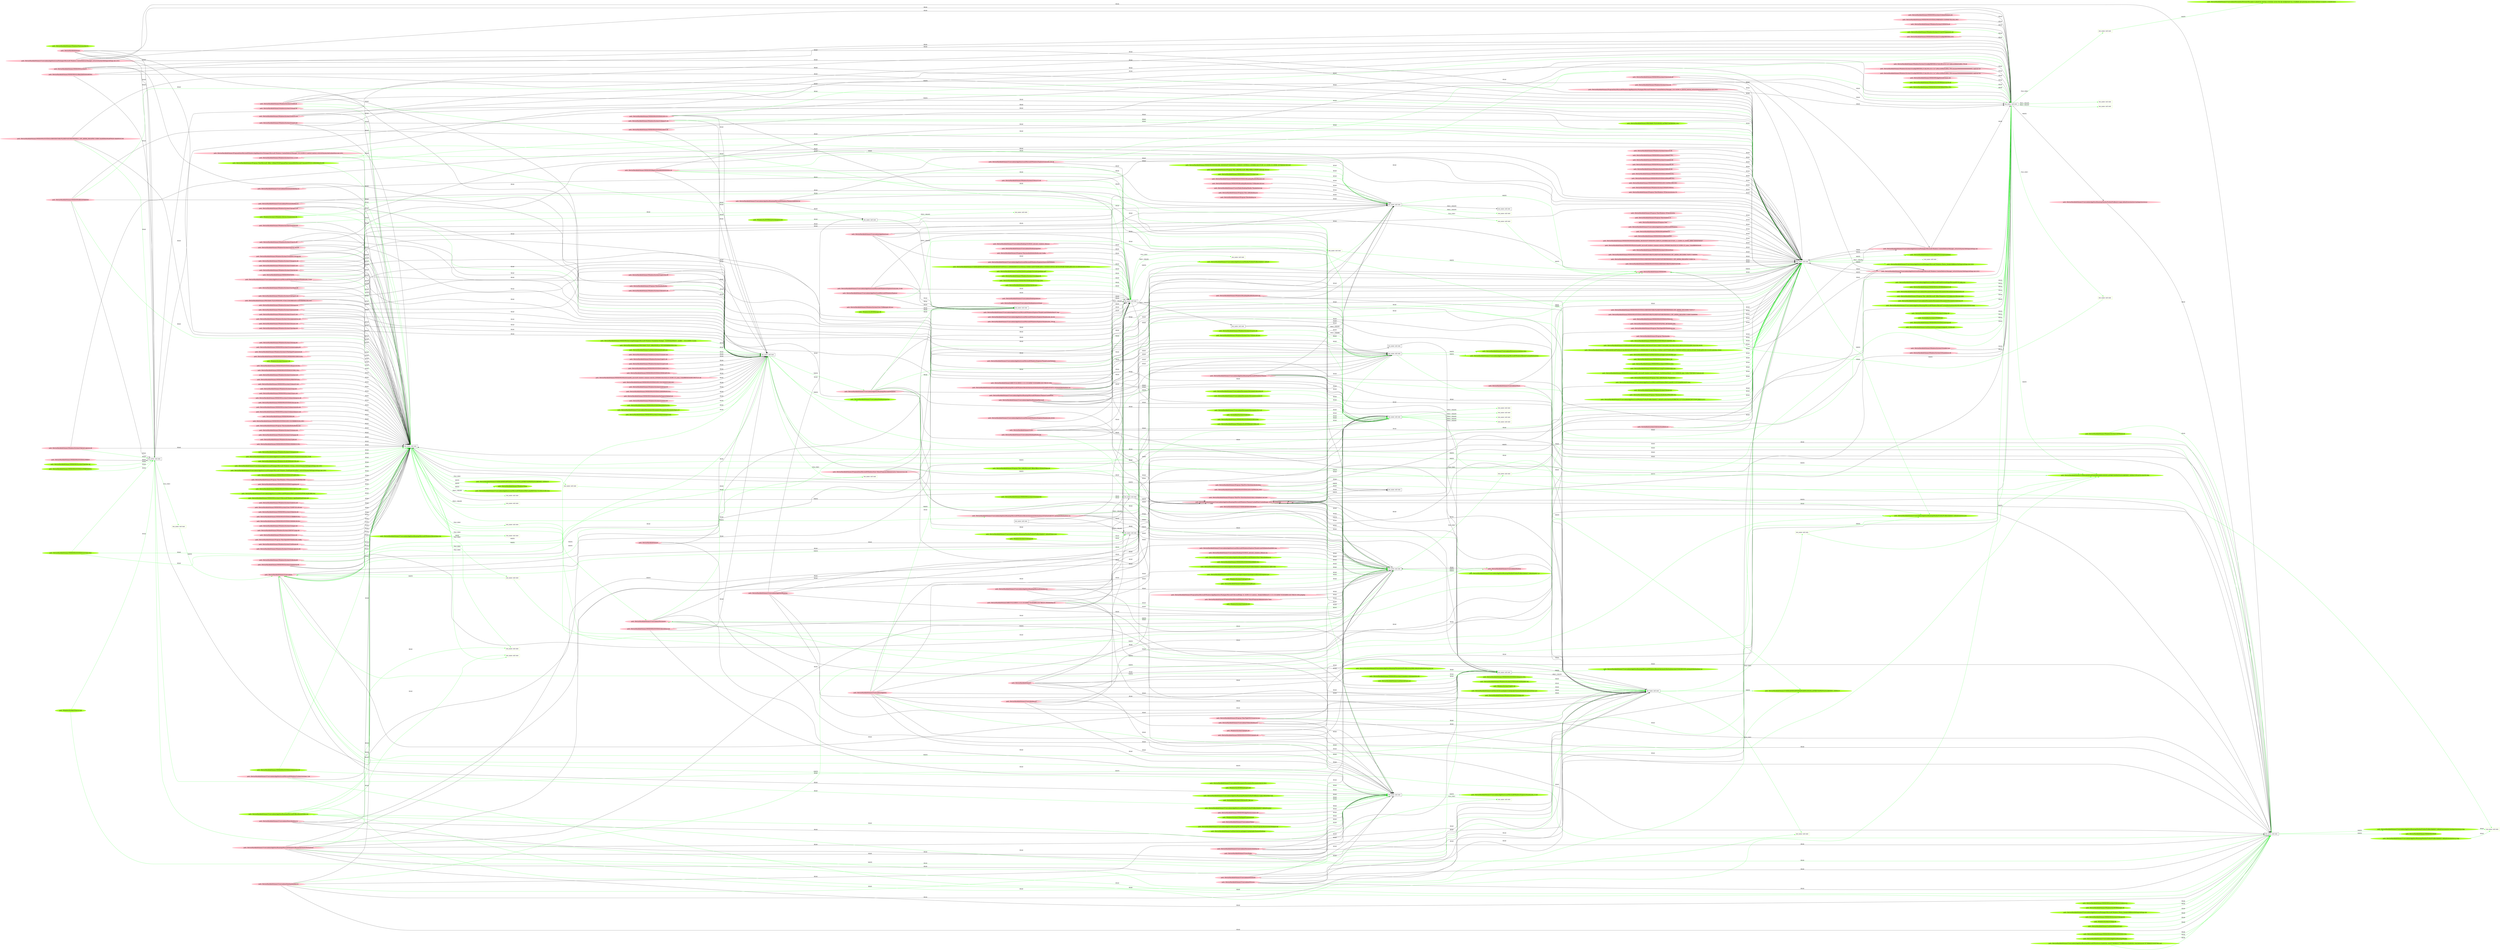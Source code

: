 digraph {
	rankdir=LR
	110 [label="exe_name: null cmd: " color=black shape=box style=solid]
	806 [label="exe_name: null cmd: " color=greenyellow shape=box style=solid]
	110 -> 806 [label=FILE_EXEC color=green]
	113 [label="exe_name: null cmd: " color=black shape=box style=solid]
	826 [label="exe_name: null cmd: " color=greenyellow shape=box style=solid]
	113 -> 826 [label=FILE_EXEC color=green]
	115 [label="exe_name: null cmd: " color=black shape=box style=solid]
	848 [label="exe_name: null cmd: " color=greenyellow shape=box style=solid]
	115 -> 848 [label=FILE_EXEC color=green]
	115 [label="exe_name: null cmd: " color=black shape=box style=solid]
	855 [label="exe_name: null cmd: " color=greenyellow shape=box style=solid]
	115 -> 855 [label=FILE_EXEC color=green]
	115 [label="exe_name: null cmd: " color=black shape=box style=solid]
	861 [label="exe_name: null cmd: " color=greenyellow shape=box style=solid]
	115 -> 861 [label=FILE_EXEC color=green]
	115 [label="exe_name: null cmd: " color=black shape=box style=solid]
	869 [label="exe_name: null cmd: " color=greenyellow shape=box style=solid]
	115 -> 869 [label=FILE_EXEC color=green]
	115 [label="exe_name: null cmd: " color=black shape=box style=solid]
	881 [label="exe_name: null cmd: " color=greenyellow shape=box style=solid]
	115 -> 881 [label=FILE_EXEC color=green]
	115 [label="exe_name: null cmd: " color=black shape=box style=solid]
	885 [label="exe_name: null cmd: " color=greenyellow shape=box style=solid]
	115 -> 885 [label=FILE_EXEC color=green]
	115 [label="exe_name: null cmd: " color=black shape=box style=solid]
	893 [label="exe_name: null cmd: " color=greenyellow shape=box style=solid]
	115 -> 893 [label=FILE_EXEC color=green]
	0 [label="exe_name: null cmd: " color=black shape=box style=solid]
	896 [label="exe_name: null cmd: " color=greenyellow shape=box style=solid]
	0 -> 896 [label=FILE_EXEC color=green]
	130 [label="exe_name: null cmd: " color=black shape=box style=solid]
	917 [label="exe_name: null cmd: " color=greenyellow shape=box style=solid]
	130 -> 917 [label=FILE_EXEC color=green]
	132 [label="exe_name: null cmd: " color=black shape=box style=solid]
	928 [label="exe_name: null cmd: " color=greenyellow shape=box style=solid]
	132 -> 928 [label=FILE_EXEC color=green]
	132 [label="exe_name: null cmd: " color=black shape=box style=solid]
	931 [label="exe_name: null cmd: " color=greenyellow shape=box style=solid]
	132 -> 931 [label=FILE_EXEC color=green]
	134 [label="exe_name: null cmd: " color=black shape=box style=solid]
	948 [label="exe_name: null cmd: " color=greenyellow shape=box style=solid]
	134 -> 948 [label=FILE_EXEC color=green]
	149 [label="exe_name: null cmd: " color=black shape=box style=solid]
	1021 [label="exe_name: null cmd: " color=greenyellow shape=box style=solid]
	149 -> 1021 [label=FILE_EXEC color=green]
	165 [label="exe_name: null cmd: " color=black shape=box style=solid]
	1044 [label="exe_name: null cmd: " color=greenyellow shape=box style=solid]
	165 -> 1044 [label=FILE_EXEC color=green]
	165 [label="exe_name: null cmd: " color=black shape=box style=solid]
	1046 [label="exe_name: null cmd: " color=greenyellow shape=box style=solid]
	165 -> 1046 [label=FILE_EXEC color=green]
	132 [label="exe_name: null cmd: " color=black shape=box style=solid]
	676 [label="path: /Device/HarddiskVolume2/Users/admin/AppData/Roaming/Mozilla/Firefox/Profiles/j1y1apqs.default/sessionstore-backups/recovery.js" color=pink shape=oval style=filled]
	132 -> 676 [label=WRITE color=black]
	109 [label="path: /Device/HarddiskVolume2/Program Files/Five Directions/Acuity/data" color=pink shape=oval style=filled]
	132 [label="exe_name: null cmd: " color=black shape=box style=solid]
	109 -> 132 [label=READ color=green]
	109 [label="path: /Device/HarddiskVolume2/Program Files/Five Directions/Acuity/data" color=pink shape=oval style=filled]
	154 [label="exe_name: null cmd: " color=black shape=box style=solid]
	109 -> 154 [label=READ color=black]
	154 [label="exe_name: null cmd: " color=black shape=box style=solid]
	556 [label="path: /Device/HarddiskVolume2/Users/admin/AppData/Roaming/Microsoft/Windows/Themes/CachedFiles/CachedImage_1024_768_POS4.jpg" color=pink shape=oval style=filled]
	154 -> 556 [label=WRITE color=black]
	107 [label="path: /Device/HarddiskVolume2/Program Files/Five Directions/Acuity/data/.winlogbeat.yml.new" color=pink shape=oval style=filled]
	154 [label="exe_name: null cmd: " color=black shape=box style=solid]
	107 -> 154 [label=READ color=black]
	556 [label="path: /Device/HarddiskVolume2/Users/admin/AppData/Roaming/Microsoft/Windows/Themes/CachedFiles/CachedImage_1024_768_POS4.jpg" color=pink shape=oval style=filled]
	154 [label="exe_name: null cmd: " color=black shape=box style=solid]
	556 -> 154 [label=READ color=black]
	623 [label="path: /Device/HarddiskVolume2/Users/admin/AppData/Roaming/Microsoft/Windows/Themes" color=pink shape=oval style=filled]
	0 [label="exe_name: null cmd: " color=black shape=box style=solid]
	623 -> 0 [label=READ color=black]
	396 [label="path: /Device/HarddiskVolume2" color=pink shape=oval style=filled]
	114 [label="exe_name: null cmd: " color=black shape=box style=solid]
	396 -> 114 [label=READ color=black]
	705 [label="path: /Device/HarddiskVolume2/Users/desktop.ini" color=pink shape=oval style=filled]
	114 [label="exe_name: null cmd: " color=black shape=box style=solid]
	705 -> 114 [label=READ color=black]
	733 [label="path: /Device/HarddiskVolume2/Users/admin/AppData" color=pink shape=oval style=filled]
	114 [label="exe_name: null cmd: " color=black shape=box style=solid]
	733 -> 114 [label=READ color=black]
	733 [label="path: /Device/HarddiskVolume2/Users/admin/AppData" color=pink shape=oval style=filled]
	155 [label="exe_name: null cmd: " color=black shape=box style=solid]
	733 -> 155 [label=READ color=green]
	733 [label="path: /Device/HarddiskVolume2/Users/admin/AppData" color=pink shape=oval style=filled]
	217 [label="exe_name: null cmd: " color=black shape=box style=solid]
	733 -> 217 [label=READ color=green]
	329 [label="path: /Device/HarddiskVolume2/Users/admin/AppData/Roaming/Microsoft" color=pink shape=oval style=filled]
	114 [label="exe_name: null cmd: " color=black shape=box style=solid]
	329 -> 114 [label=READ color=black]
	743 [label="path: /Device/HarddiskVolume2/Users/admin/AppData/Roaming/Microsoft/Windows" color=pink shape=oval style=filled]
	114 [label="exe_name: null cmd: " color=black shape=box style=solid]
	743 -> 114 [label=READ color=black]
	509 [label="path: /Device/HarddiskVolume2/Users/admin/AppData/Roaming" color=pink shape=oval style=filled]
	129 [label="exe_name: null cmd: " color=black shape=box style=solid]
	509 -> 129 [label=READ color=black]
	623 [label="path: /Device/HarddiskVolume2/Users/admin/AppData/Roaming/Microsoft/Windows/Themes" color=pink shape=oval style=filled]
	132 [label="exe_name: null cmd: " color=black shape=box style=solid]
	623 -> 132 [label=READ color=green]
	541 [label="path: /Device/HarddiskVolume2/Users/admin/AppData/Roaming/Microsoft/Windows/Themes/slideshow.ini" color=pink shape=oval style=filled]
	129 [label="exe_name: null cmd: " color=black shape=box style=solid]
	541 -> 129 [label=READ color=black]
	53 [label="path: /Device/HarddiskVolume2/WINDOWS/SYSTEM32/Branding/Basebrd/Basebrd.dll" color=pink shape=oval style=filled]
	0 [label="exe_name: null cmd: " color=black shape=box style=solid]
	53 -> 0 [label=READ color=black]
	466 [label="path: /Device/HarddiskVolume2/Windows/Branding/BaseBrd/basebrd.dll" color=pink shape=oval style=filled]
	0 [label="exe_name: null cmd: " color=black shape=box style=solid]
	466 -> 0 [label=READ color=black]
	43 [label="path: /Device/HarddiskVolume2/WINDOWS/Branding/Basebrd/en-US/Basebrd.dll.mui" color=pink shape=oval style=filled]
	0 [label="exe_name: null cmd: " color=black shape=box style=solid]
	43 -> 0 [label=READ color=black]
	413 [label="path: /Device/HarddiskVolume2/$RECYCLE.BIN/S-1-5-21-231540947-922634896-4161786520-1004" color=pink shape=oval style=filled]
	114 [label="exe_name: null cmd: " color=black shape=box style=solid]
	413 -> 114 [label=READ color=black]
	586 [label="path: /Device/HarddiskVolume2/$RECYCLE.BIN/S-1-5-21-231540947-922634896-4161786520-1004/desktop.ini" color=pink shape=oval style=filled]
	114 [label="exe_name: null cmd: " color=black shape=box style=solid]
	586 -> 114 [label=READ color=black]
	466 [label="path: /Device/HarddiskVolume2/Windows/Branding/BaseBrd/basebrd.dll" color=pink shape=oval style=filled]
	114 [label="exe_name: null cmd: " color=black shape=box style=solid]
	466 -> 114 [label=READ color=black]
	545 [label="path: /Device/HarddiskVolume2/Users/admin" color=pink shape=oval style=filled]
	0 [label="exe_name: null cmd: " color=black shape=box style=solid]
	545 -> 0 [label=READ color=black]
	509 [label="path: /Device/HarddiskVolume2/Users/admin/AppData/Roaming" color=pink shape=oval style=filled]
	0 [label="exe_name: null cmd: " color=black shape=box style=solid]
	509 -> 0 [label=READ color=black]
	541 [label="path: /Device/HarddiskVolume2/Users/admin/AppData/Roaming/Microsoft/Windows/Themes/slideshow.ini" color=pink shape=oval style=filled]
	0 [label="exe_name: null cmd: " color=black shape=box style=solid]
	541 -> 0 [label=READ color=black]
	556 [label="path: /Device/HarddiskVolume2/Users/admin/AppData/Roaming/Microsoft/Windows/Themes/CachedFiles/CachedImage_1024_768_POS4.jpg" color=pink shape=oval style=filled]
	114 [label="exe_name: null cmd: " color=black shape=box style=solid]
	556 -> 114 [label=READ color=black]
	556 [label="path: /Device/HarddiskVolume2/Users/admin/AppData/Roaming/Microsoft/Windows/Themes/CachedFiles/CachedImage_1024_768_POS4.jpg" color=pink shape=oval style=filled]
	130 [label="exe_name: null cmd: " color=black shape=box style=solid]
	556 -> 130 [label=READ color=green]
	676 [label="path: /Device/HarddiskVolume2/Users/admin/AppData/Roaming/Mozilla/Firefox/Profiles/j1y1apqs.default/sessionstore-backups/recovery.js" color=pink shape=oval style=filled]
	114 [label="exe_name: null cmd: " color=black shape=box style=solid]
	676 -> 114 [label=READ color=black]
	714 [label="path: /Device/HarddiskVolume2/Users/admin/AppData/Roaming/Microsoft/Windows/Recent/AutomaticDestinations" color=pink shape=oval style=filled]
	114 [label="exe_name: null cmd: " color=black shape=box style=solid]
	714 -> 114 [label=READ color=black]
	786 [label="path: /Device/HarddiskVolume2/Program Files/TightVNC/tvnserver.exe" color=pink shape=oval style=filled]
	114 [label="exe_name: null cmd: " color=black shape=box style=solid]
	786 -> 114 [label=READ color=black]
	114 [label="exe_name: null cmd: " color=black shape=box style=solid]
	556 [label="path: /Device/HarddiskVolume2/Users/admin/AppData/Roaming/Microsoft/Windows/Themes/CachedFiles/CachedImage_1024_768_POS4.jpg" color=pink shape=oval style=filled]
	114 -> 556 [label=WRITE color=black]
	132 [label="exe_name: null cmd: " color=black shape=box style=solid]
	556 [label="path: /Device/HarddiskVolume2/Users/admin/AppData/Roaming/Microsoft/Windows/Themes/CachedFiles/CachedImage_1024_768_POS4.jpg" color=pink shape=oval style=filled]
	132 -> 556 [label=WRITE color=black]
	396 [label="path: /Device/HarddiskVolume2" color=pink shape=oval style=filled]
	134 [label="exe_name: null cmd: " color=black shape=box style=solid]
	396 -> 134 [label=READ color=black]
	634 [label="path: /Device/HarddiskVolume2/Users" color=pink shape=oval style=filled]
	151 [label="exe_name: null cmd: " color=black shape=box style=solid]
	634 -> 151 [label=READ color=black]
	733 [label="path: /Device/HarddiskVolume2/Users/admin/AppData" color=pink shape=oval style=filled]
	151 [label="exe_name: null cmd: " color=black shape=box style=solid]
	733 -> 151 [label=READ color=black]
	329 [label="path: /Device/HarddiskVolume2/Users/admin/AppData/Roaming/Microsoft" color=pink shape=oval style=filled]
	151 [label="exe_name: null cmd: " color=black shape=box style=solid]
	329 -> 151 [label=READ color=black]
	687 [label="path: /Device/HarddiskVolume2/Users/admin/AppData/Roaming/Microsoft/desktop.ini" color=pink shape=oval style=filled]
	151 [label="exe_name: null cmd: " color=black shape=box style=solid]
	687 -> 151 [label=READ color=black]
	743 [label="path: /Device/HarddiskVolume2/Users/admin/AppData/Roaming/Microsoft/Windows" color=pink shape=oval style=filled]
	151 [label="exe_name: null cmd: " color=black shape=box style=solid]
	743 -> 151 [label=READ color=black]
	623 [label="path: /Device/HarddiskVolume2/Users/admin/AppData/Roaming/Microsoft/Windows/Themes" color=pink shape=oval style=filled]
	151 [label="exe_name: null cmd: " color=black shape=box style=solid]
	623 -> 151 [label=READ color=black]
	502 [label="path: /Device/HarddiskVolume2/Users/admin/AppData/Roaming/Microsoft/Windows/Themes/CachedFiles" color=pink shape=oval style=filled]
	151 [label="exe_name: null cmd: " color=black shape=box style=solid]
	502 -> 151 [label=READ color=black]
	586 [label="path: /Device/HarddiskVolume2/$RECYCLE.BIN/S-1-5-21-231540947-922634896-4161786520-1004/desktop.ini" color=pink shape=oval style=filled]
	151 [label="exe_name: null cmd: " color=black shape=box style=solid]
	586 -> 151 [label=READ color=black]
	556 [label="path: /Device/HarddiskVolume2/Users/admin/AppData/Roaming/Microsoft/Windows/Themes/CachedFiles/CachedImage_1024_768_POS4.jpg" color=pink shape=oval style=filled]
	151 [label="exe_name: null cmd: " color=black shape=box style=solid]
	556 -> 151 [label=READ color=black]
	659 [label="path: /Device/HarddiskVolume2/Users/admin/AppData/Roaming/Microsoft/Windows/Recent/AutomaticDestinations/f01b4d95cf55d32a.automaticDestinations-ms" color=pink shape=oval style=filled]
	151 [label="exe_name: null cmd: " color=black shape=box style=solid]
	659 -> 151 [label=READ color=black]
	725 [label="path: /Device/HarddiskVolume2/Users/admin/Downloads/desktop.ini" color=pink shape=oval style=filled]
	151 [label="exe_name: null cmd: " color=black shape=box style=solid]
	725 -> 151 [label=READ color=black]
	583 [label="path: /Device/HarddiskVolume2/Users/admin/Videos/desktop.ini" color=pink shape=oval style=filled]
	151 [label="exe_name: null cmd: " color=black shape=box style=solid]
	583 -> 151 [label=READ color=black]
	485 [label="path: /Device/HarddiskVolume2/Users/admin/Music/desktop.ini" color=pink shape=oval style=filled]
	151 [label="exe_name: null cmd: " color=black shape=box style=solid]
	485 -> 151 [label=READ color=black]
	648 [label="path: /Device/HarddiskVolume2/Users/admin/Pictures/desktop.ini" color=pink shape=oval style=filled]
	151 [label="exe_name: null cmd: " color=black shape=box style=solid]
	648 -> 151 [label=READ color=black]
	608 [label="path: /Device/HarddiskVolume2/Users/admin/Documents/desktop.ini" color=pink shape=oval style=filled]
	151 [label="exe_name: null cmd: " color=black shape=box style=solid]
	608 -> 151 [label=READ color=black]
	309 [label="path: /Device/HarddiskVolume2/Users/admin/AppData/Roaming/Microsoft/Windows/Recent/AutomaticDestinations/5f7b5f1e01b83767.automaticDestinations-ms" color=pink shape=oval style=filled]
	151 [label="exe_name: null cmd: " color=black shape=box style=solid]
	309 -> 151 [label=READ color=green]
	786 [label="path: /Device/HarddiskVolume2/Program Files/TightVNC/tvnserver.exe" color=pink shape=oval style=filled]
	165 [label="exe_name: null cmd: " color=black shape=box style=solid]
	786 -> 165 [label=READ color=green]
	786 [label="path: /Device/HarddiskVolume2/Program Files/TightVNC/tvnserver.exe" color=pink shape=oval style=filled]
	151 [label="exe_name: null cmd: " color=black shape=box style=solid]
	786 -> 151 [label=READ color=black]
	115 [label="exe_name: null cmd: " color=black shape=box style=solid]
	556 [label="path: /Device/HarddiskVolume2/Users/admin/AppData/Roaming/Microsoft/Windows/Themes/CachedFiles/CachedImage_1024_768_POS4.jpg" color=pink shape=oval style=filled]
	115 -> 556 [label=WRITE color=black]
	509 [label="path: /Device/HarddiskVolume2/Users/admin/AppData/Roaming" color=pink shape=oval style=filled]
	134 [label="exe_name: null cmd: " color=black shape=box style=solid]
	509 -> 134 [label=READ color=black]
	541 [label="path: /Device/HarddiskVolume2/Users/admin/AppData/Roaming/Microsoft/Windows/Themes/slideshow.ini" color=pink shape=oval style=filled]
	134 [label="exe_name: null cmd: " color=black shape=box style=solid]
	541 -> 134 [label=READ color=black]
	110 [label="exe_name: null cmd: " color=black shape=box style=solid]
	556 [label="path: /Device/HarddiskVolume2/Users/admin/AppData/Roaming/Microsoft/Windows/Themes/CachedFiles/CachedImage_1024_768_POS4.jpg" color=pink shape=oval style=filled]
	110 -> 556 [label=WRITE color=black]
	474 [label="path: /Device/HarddiskVolume2/WINDOWS/AppPatch/sysmain.sdb" color=pink shape=oval style=filled]
	130 [label="exe_name: null cmd: " color=black shape=box style=solid]
	474 -> 130 [label=READ color=black]
	336 [label="path: /Device/HarddiskVolume2/WINDOWS/SYSTEM32/ploptin.dll" color=pink shape=oval style=filled]
	130 [label="exe_name: null cmd: " color=black shape=box style=solid]
	336 -> 130 [label=READ color=black]
	361 [label="path: /Windows/System32/ploptin.dll" color=pink shape=oval style=filled]
	130 [label="exe_name: null cmd: " color=black shape=box style=solid]
	361 -> 130 [label=READ color=black]
	490 [label="path: /Device/HarddiskVolume2/WINDOWS/SYSTEM32/kernelbase.dll" color=pink shape=oval style=filled]
	130 [label="exe_name: null cmd: " color=black shape=box style=solid]
	490 -> 130 [label=READ color=black]
	377 [label="path: /Device/HarddiskVolume1" color=pink shape=oval style=filled]
	110 [label="exe_name: null cmd: " color=black shape=box style=solid]
	377 -> 110 [label=READ color=black]
	351 [label="path: /Device/HarddiskVolume2/WINDOWS/system32" color=pink shape=oval style=filled]
	110 [label="exe_name: null cmd: " color=black shape=box style=solid]
	351 -> 110 [label=READ color=black]
	357 [label="path: /Device/HarddiskVolume2/Windows/System32/ntdll.dll" color=pink shape=oval style=filled]
	132 [label="exe_name: null cmd: " color=black shape=box style=solid]
	357 -> 132 [label=READ color=black]
	357 [label="path: /Device/HarddiskVolume2/Windows/System32/ntdll.dll" color=pink shape=oval style=filled]
	149 [label="exe_name: null cmd: " color=black shape=box style=solid]
	357 -> 149 [label=READ color=green]
	526 [label="path: /Device/HarddiskVolume2/Windows/System32/kernel32.dll" color=pink shape=oval style=filled]
	132 [label="exe_name: null cmd: " color=black shape=box style=solid]
	526 -> 132 [label=READ color=black]
	528 [label="path: /Device/HarddiskVolume2/WINDOWS/system32/mswsock.dll" color=pink shape=oval style=filled]
	132 [label="exe_name: null cmd: " color=black shape=box style=solid]
	528 -> 132 [label=READ color=black]
	530 [label="path: /Device/HarddiskVolume2/Windows/System32/rpcrt4.dll" color=pink shape=oval style=filled]
	115 [label="exe_name: null cmd: " color=black shape=box style=solid]
	530 -> 115 [label=READ color=black]
	809 [label="path: /Device/HarddiskVolume2/WINDOWS/SYSTEM32/PNRPNSP.DLL" color=greenyellow shape=oval style=filled]
	110 [label="exe_name: null cmd: " color=black shape=box style=solid]
	809 -> 110 [label=READ color=green]
	164 [label="path: /Device/HarddiskVolume2/windows/system32/nlaapi.dll" color=pink shape=oval style=filled]
	132 [label="exe_name: null cmd: " color=black shape=box style=solid]
	164 -> 132 [label=READ color=black]
	164 [label="path: /Device/HarddiskVolume2/windows/system32/nlaapi.dll" color=pink shape=oval style=filled]
	115 [label="exe_name: null cmd: " color=black shape=box style=solid]
	164 -> 115 [label=READ color=green]
	292 [label="path: /Device/HarddiskVolume2/Windows/System32/nsi.dll" color=pink shape=oval style=filled]
	132 [label="exe_name: null cmd: " color=black shape=box style=solid]
	292 -> 132 [label=READ color=black]
	616 [label="path: /Device/HarddiskVolume2/WINDOWS/GLOBALIZATION/SORTING" color=pink shape=oval style=filled]
	110 [label="exe_name: null cmd: " color=black shape=box style=solid]
	616 -> 110 [label=READ color=black]
	750 [label="path: /Device/HarddiskVolume2/WINDOWS/REGISTRATION" color=pink shape=oval style=filled]
	110 [label="exe_name: null cmd: " color=black shape=box style=solid]
	750 -> 110 [label=READ color=black]
	182 [label="path: /Device/HarddiskVolume2/WINDOWS/SYSTEM32/WBEM" color=pink shape=oval style=filled]
	110 [label="exe_name: null cmd: " color=black shape=box style=solid]
	182 -> 110 [label=READ color=black]
	2 [label="path: /Device/HarddiskVolume2/Windows/System32/tasklist.exe" color=pink shape=oval style=filled]
	132 [label="exe_name: null cmd: " color=black shape=box style=solid]
	2 -> 132 [label=READ color=black]
	357 [label="path: /Device/HarddiskVolume2/Windows/System32/ntdll.dll" color=pink shape=oval style=filled]
	115 [label="exe_name: null cmd: " color=black shape=box style=solid]
	357 -> 115 [label=READ color=black]
	475 [label="path: /Device/HarddiskVolume2/Windows/System32/sechost.dll" color=pink shape=oval style=filled]
	115 [label="exe_name: null cmd: " color=black shape=box style=solid]
	475 -> 115 [label=READ color=black]
	594 [label="path: /Device/HarddiskVolume2/Windows/System32/user32.dll" color=pink shape=oval style=filled]
	115 [label="exe_name: null cmd: " color=black shape=box style=solid]
	594 -> 115 [label=READ color=black]
	769 [label="path: /Device/HarddiskVolume2/Windows/System32/advapi32.dll" color=pink shape=oval style=filled]
	115 [label="exe_name: null cmd: " color=black shape=box style=solid]
	769 -> 115 [label=READ color=black]
	127 [label="path: /Device/HarddiskVolume2/WINDOWS/system32/oleaut32.dll" color=pink shape=oval style=filled]
	115 [label="exe_name: null cmd: " color=black shape=box style=solid]
	127 -> 115 [label=READ color=black]
	537 [label="path: /Device/HarddiskVolume2/Windows/System32/msvcp_win.dll" color=pink shape=oval style=filled]
	115 [label="exe_name: null cmd: " color=black shape=box style=solid]
	537 -> 115 [label=READ color=black]
	729 [label="path: /Device/HarddiskVolume2/Windows/System32/win32u.dll" color=pink shape=oval style=filled]
	132 [label="exe_name: null cmd: " color=black shape=box style=solid]
	729 -> 132 [label=READ color=black]
	150 [label="path: /Device/HarddiskVolume2/Windows/System32/mpr.dll" color=pink shape=oval style=filled]
	115 [label="exe_name: null cmd: " color=black shape=box style=solid]
	150 -> 115 [label=READ color=black]
	180 [label="path: /Device/HarddiskVolume2/Windows/System32/framedynos.dll" color=pink shape=oval style=filled]
	132 [label="exe_name: null cmd: " color=black shape=box style=solid]
	180 -> 132 [label=READ color=black]
	778 [label="path: /Device/HarddiskVolume2/Windows/System32/bcryptprimitives.dll" color=pink shape=oval style=filled]
	115 [label="exe_name: null cmd: " color=black shape=box style=solid]
	778 -> 115 [label=READ color=black]
	294 [label="path: /Device/HarddiskVolume2/WINDOWS/SYSTEM32/ole32.dll" color=pink shape=oval style=filled]
	132 [label="exe_name: null cmd: " color=black shape=box style=solid]
	294 -> 132 [label=READ color=black]
	324 [label="path: /Device/HarddiskVolume2/Windows/System32/sspicli.dll" color=pink shape=oval style=filled]
	132 [label="exe_name: null cmd: " color=black shape=box style=solid]
	324 -> 132 [label=READ color=black]
	434 [label="path: /Device/HarddiskVolume2/WINDOWS/system32/rpcss.dll" color=pink shape=oval style=filled]
	115 [label="exe_name: null cmd: " color=black shape=box style=solid]
	434 -> 115 [label=READ color=black]
	241 [label="path: /Device/HarddiskVolume2/WINDOWS/system32/wbem/wbemprox.dll" color=pink shape=oval style=filled]
	115 [label="exe_name: null cmd: " color=black shape=box style=solid]
	241 -> 115 [label=READ color=black]
	7 [label="path: /Device/HarddiskVolume2/Windows/System32/clbcatq.dll" color=pink shape=oval style=filled]
	149 [label="exe_name: null cmd: " color=black shape=box style=solid]
	7 -> 149 [label=READ color=green]
	7 [label="path: /Device/HarddiskVolume2/Windows/System32/clbcatq.dll" color=pink shape=oval style=filled]
	115 [label="exe_name: null cmd: " color=black shape=box style=solid]
	7 -> 115 [label=READ color=black]
	161 [label="path: /Device/HarddiskVolume2/WINDOWS/SYSTEM32/bcrypt.dll" color=pink shape=oval style=filled]
	115 [label="exe_name: null cmd: " color=black shape=box style=solid]
	161 -> 115 [label=READ color=black]
	599 [label="path: /Device/HarddiskVolume2/WINDOWS/Registration/R00000000000d.clb" color=pink shape=oval style=filled]
	132 [label="exe_name: null cmd: " color=black shape=box style=solid]
	599 -> 132 [label=READ color=black]
	47 [label="path: /Device/HarddiskVolume2/WINDOWS/system32/wbem/fastprox.dll" color=pink shape=oval style=filled]
	132 [label="exe_name: null cmd: " color=black shape=box style=solid]
	47 -> 132 [label=READ color=black]
	184 [label="path: /Device/HarddiskVolume2/WINDOWS/SYSTEM32/WBEM/EN-US/WMIUTILS.DLL.MUI" color=pink shape=oval style=filled]
	132 [label="exe_name: null cmd: " color=black shape=box style=solid]
	184 -> 132 [label=READ color=black]
	200 [label="path: /Device/HarddiskVolume2/WINDOWS/system32/wbem/wmiutils.dll" color=pink shape=oval style=filled]
	115 [label="exe_name: null cmd: " color=black shape=box style=solid]
	200 -> 115 [label=READ color=black]
	202 [label="path: /Device/HarddiskVolume2/WINDOWS/system32/wbem/wbemsvc.dll" color=pink shape=oval style=filled]
	115 [label="exe_name: null cmd: " color=black shape=box style=solid]
	202 -> 115 [label=READ color=black]
	432 [label="path: /Device/HarddiskVolume2/Windows/System32/WINSTA.dll" color=pink shape=oval style=filled]
	132 [label="exe_name: null cmd: " color=black shape=box style=solid]
	432 -> 132 [label=READ color=black]
	495 [label="path: /Device/HarddiskVolume2/ProgramData/Microsoft/Windows/AppRepository/Packages/Microsoft.Windows.ContentDeliveryManager_10.0.16299.15_neutral_neutral_cw5n1h2txyewy/ActivationStore.dat.LOG1" color=pink shape=oval style=filled]
	115 [label="exe_name: null cmd: " color=black shape=box style=solid]
	495 -> 115 [label=READ color=green]
	320 [label="path: /Device/HarddiskVolume2/ProgramData/Microsoft/Windows/AppRepository/Packages/Microsoft.Windows.ContentDeliveryManager_10.0.16299.15_neutral_neutral_cw5n1h2txyewy/ActivationStore.dat.LOG2" color=pink shape=oval style=filled]
	132 [label="exe_name: null cmd: " color=black shape=box style=solid]
	320 -> 132 [label=READ color=black]
	454 [label="path: /Device/HarddiskVolume2/Users/admin/AppData/Local/Packages/Microsoft.Windows.ContentDeliveryManager_cw5n1h2txyewy/Settings/settings.dat" color=pink shape=oval style=filled]
	132 [label="exe_name: null cmd: " color=black shape=box style=solid]
	454 -> 132 [label=READ color=black]
	756 [label="path: /Device/HarddiskVolume2/Users/admin/AppData/Local/Packages/Microsoft.Windows.ContentDeliveryManager_cw5n1h2txyewy/Settings/settings.dat.LOG2" color=pink shape=oval style=filled]
	132 [label="exe_name: null cmd: " color=black shape=box style=solid]
	756 -> 132 [label=READ color=black]
	318 [label="path: /Device/HarddiskVolume2/ProgramData/Microsoft/Windows/AppRepository/Packages/Microsoft.MicrosoftEdge_41.16299.15.0_neutral__8wekyb3d8bbwe/S-1-5-21-231540947-922634896-4161786520-1004.pckgdep" color=pink shape=oval style=filled]
	134 [label="exe_name: null cmd: " color=black shape=box style=solid]
	318 -> 134 [label=READ color=black]
	336 [label="path: /Device/HarddiskVolume2/WINDOWS/SYSTEM32/ploptin.dll" color=pink shape=oval style=filled]
	134 [label="exe_name: null cmd: " color=black shape=box style=solid]
	336 -> 134 [label=READ color=black]
	361 [label="path: /Windows/System32/ploptin.dll" color=pink shape=oval style=filled]
	134 [label="exe_name: null cmd: " color=black shape=box style=solid]
	361 -> 134 [label=READ color=black]
	490 [label="path: /Device/HarddiskVolume2/WINDOWS/SYSTEM32/kernelbase.dll" color=pink shape=oval style=filled]
	134 [label="exe_name: null cmd: " color=black shape=box style=solid]
	490 -> 134 [label=READ color=black]
	495 [label="path: /Device/HarddiskVolume2/ProgramData/Microsoft/Windows/AppRepository/Packages/Microsoft.Windows.ContentDeliveryManager_10.0.16299.15_neutral_neutral_cw5n1h2txyewy/ActivationStore.dat.LOG1" color=pink shape=oval style=filled]
	149 [label="exe_name: null cmd: " color=black shape=box style=solid]
	495 -> 149 [label=READ color=green]
	115 [label="exe_name: null cmd: " color=black shape=box style=solid]
	442 [label="path: /Device/HarddiskVolume2/Users/admin/AppData/Local/Packages/Microsoft.Windows.ContentDeliveryManager_cw5n1h2txyewy/Settings/settings.dat.LOG1" color=pink shape=oval style=filled]
	115 -> 442 [label=WRITE color=black]
	442 [label="path: /Device/HarddiskVolume2/Users/admin/AppData/Local/Packages/Microsoft.Windows.ContentDeliveryManager_cw5n1h2txyewy/Settings/settings.dat.LOG1" color=pink shape=oval style=filled]
	115 [label="exe_name: null cmd: " color=black shape=box style=solid]
	442 -> 115 [label=READ color=black]
	454 [label="path: /Device/HarddiskVolume2/Users/admin/AppData/Local/Packages/Microsoft.Windows.ContentDeliveryManager_cw5n1h2txyewy/Settings/settings.dat" color=pink shape=oval style=filled]
	115 [label="exe_name: null cmd: " color=black shape=box style=solid]
	454 -> 115 [label=READ color=black]
	756 [label="path: /Device/HarddiskVolume2/Users/admin/AppData/Local/Packages/Microsoft.Windows.ContentDeliveryManager_cw5n1h2txyewy/Settings/settings.dat.LOG2" color=pink shape=oval style=filled]
	115 [label="exe_name: null cmd: " color=black shape=box style=solid]
	756 -> 115 [label=READ color=black]
	110 [label="exe_name: null cmd: " color=black shape=box style=solid]
	442 [label="path: /Device/HarddiskVolume2/Users/admin/AppData/Local/Packages/Microsoft.Windows.ContentDeliveryManager_cw5n1h2txyewy/Settings/settings.dat.LOG1" color=pink shape=oval style=filled]
	110 -> 442 [label=WRITE color=black]
	110 [label="exe_name: null cmd: " color=black shape=box style=solid]
	454 [label="path: /Device/HarddiskVolume2/Users/admin/AppData/Local/Packages/Microsoft.Windows.ContentDeliveryManager_cw5n1h2txyewy/Settings/settings.dat" color=pink shape=oval style=filled]
	110 -> 454 [label=WRITE color=black]
	756 [label="path: /Device/HarddiskVolume2/Users/admin/AppData/Local/Packages/Microsoft.Windows.ContentDeliveryManager_cw5n1h2txyewy/Settings/settings.dat.LOG2" color=pink shape=oval style=filled]
	110 [label="exe_name: null cmd: " color=black shape=box style=solid]
	756 -> 110 [label=READ color=black]
	805 [label="path: /Device/HarddiskVolume2/WINDOWS/System32/perfnet.dll" color=greenyellow shape=oval style=filled]
	110 [label="exe_name: null cmd: " color=black shape=box style=solid]
	805 -> 110 [label=READ color=green]
	377 [label="path: /Device/HarddiskVolume1" color=pink shape=oval style=filled]
	114 [label="exe_name: null cmd: " color=black shape=box style=solid]
	377 -> 114 [label=READ color=black]
	1017 [label="path: /Device/HarddiskVolume2/WINDOWS/system32/esentprf.dll" color=greenyellow shape=oval style=filled]
	133 [label="exe_name: null cmd: " color=black shape=box style=solid]
	1017 -> 133 [label=READ color=green]
	155 [label="exe_name: null cmd: " color=black shape=box style=solid]
	442 [label="path: /Device/HarddiskVolume2/Users/admin/AppData/Local/Packages/Microsoft.Windows.ContentDeliveryManager_cw5n1h2txyewy/Settings/settings.dat.LOG1" color=pink shape=oval style=filled]
	155 -> 442 [label=WRITE color=black]
	442 [label="path: /Device/HarddiskVolume2/Users/admin/AppData/Local/Packages/Microsoft.Windows.ContentDeliveryManager_cw5n1h2txyewy/Settings/settings.dat.LOG1" color=pink shape=oval style=filled]
	155 [label="exe_name: null cmd: " color=black shape=box style=solid]
	442 -> 155 [label=READ color=black]
	155 [label="exe_name: null cmd: " color=black shape=box style=solid]
	454 [label="path: /Device/HarddiskVolume2/Users/admin/AppData/Local/Packages/Microsoft.Windows.ContentDeliveryManager_cw5n1h2txyewy/Settings/settings.dat" color=pink shape=oval style=filled]
	155 -> 454 [label=WRITE color=black]
	454 [label="path: /Device/HarddiskVolume2/Users/admin/AppData/Local/Packages/Microsoft.Windows.ContentDeliveryManager_cw5n1h2txyewy/Settings/settings.dat" color=pink shape=oval style=filled]
	155 [label="exe_name: null cmd: " color=black shape=box style=solid]
	454 -> 155 [label=READ color=black]
	756 [label="path: /Device/HarddiskVolume2/Users/admin/AppData/Local/Packages/Microsoft.Windows.ContentDeliveryManager_cw5n1h2txyewy/Settings/settings.dat.LOG2" color=pink shape=oval style=filled]
	155 [label="exe_name: null cmd: " color=black shape=box style=solid]
	756 -> 155 [label=READ color=black]
	773 [label="path: /Device/HarddiskVolume2/Users/Public" color=pink shape=oval style=filled]
	114 [label="exe_name: null cmd: " color=black shape=box style=solid]
	773 -> 114 [label=READ color=green]
	462 [label="path: /Device/HarddiskVolume2/Users/admin/Desktop/desktop.ini" color=pink shape=oval style=filled]
	128 [label="exe_name: null cmd: " color=black shape=box style=solid]
	462 -> 128 [label=READ color=green]
	462 [label="path: /Device/HarddiskVolume2/Users/admin/Desktop/desktop.ini" color=pink shape=oval style=filled]
	114 [label="exe_name: null cmd: " color=black shape=box style=solid]
	462 -> 114 [label=READ color=black]
	297 [label="path: /Device/HarddiskVolume2/Users/admin/Downloads" color=pink shape=oval style=filled]
	114 [label="exe_name: null cmd: " color=black shape=box style=solid]
	297 -> 114 [label=READ color=black]
	344 [label="path: /Device/HarddiskVolume2/Users/admin/Pictures" color=pink shape=oval style=filled]
	114 [label="exe_name: null cmd: " color=black shape=box style=solid]
	344 -> 114 [label=READ color=black]
	652 [label="path: /Device/HarddiskVolume2/Users/admin/Documents" color=pink shape=oval style=filled]
	114 [label="exe_name: null cmd: " color=black shape=box style=solid]
	652 -> 114 [label=READ color=black]
	608 [label="path: /Device/HarddiskVolume2/Users/admin/Documents/desktop.ini" color=pink shape=oval style=filled]
	114 [label="exe_name: null cmd: " color=black shape=box style=solid]
	608 -> 114 [label=READ color=black]
	916 [label="path: /Windows/System32/TextInputFramework.dll" color=greenyellow shape=oval style=filled]
	130 [label="exe_name: null cmd: " color=black shape=box style=solid]
	916 -> 130 [label=READ color=green]
	946 [label="path: /Device/HarddiskVolume2/Windows/System32/CoreUIComponents.dll" color=greenyellow shape=oval style=filled]
	132 [label="exe_name: null cmd: " color=black shape=box style=solid]
	946 -> 132 [label=READ color=green]
	377 [label="path: /Device/HarddiskVolume1" color=pink shape=oval style=filled]
	132 [label="exe_name: null cmd: " color=black shape=box style=solid]
	377 -> 132 [label=READ color=black]
	396 [label="path: /Device/HarddiskVolume2" color=pink shape=oval style=filled]
	132 [label="exe_name: null cmd: " color=black shape=box style=solid]
	396 -> 132 [label=READ color=black]
	437 [label="path: /Device/HarddiskVolume2/WINDOWS" color=pink shape=oval style=filled]
	132 [label="exe_name: null cmd: " color=black shape=box style=solid]
	437 -> 132 [label=READ color=black]
	351 [label="path: /Device/HarddiskVolume2/WINDOWS/system32" color=pink shape=oval style=filled]
	132 [label="exe_name: null cmd: " color=black shape=box style=solid]
	351 -> 132 [label=READ color=black]
	616 [label="path: /Device/HarddiskVolume2/WINDOWS/GLOBALIZATION/SORTING" color=pink shape=oval style=filled]
	132 [label="exe_name: null cmd: " color=black shape=box style=solid]
	616 -> 132 [label=READ color=black]
	750 [label="path: /Device/HarddiskVolume2/WINDOWS/REGISTRATION" color=pink shape=oval style=filled]
	115 [label="exe_name: null cmd: " color=black shape=box style=solid]
	750 -> 115 [label=READ color=green]
	172 [label="path: /Device/HarddiskVolume2/windows/system32/consent.exe" color=pink shape=oval style=filled]
	113 [label="exe_name: null cmd: " color=black shape=box style=solid]
	172 -> 113 [label=READ color=black]
	357 [label="path: /Device/HarddiskVolume2/Windows/System32/ntdll.dll" color=pink shape=oval style=filled]
	113 [label="exe_name: null cmd: " color=black shape=box style=solid]
	357 -> 113 [label=READ color=black]
	490 [label="path: /Device/HarddiskVolume2/WINDOWS/SYSTEM32/kernelbase.dll" color=pink shape=oval style=filled]
	113 [label="exe_name: null cmd: " color=black shape=box style=solid]
	490 -> 113 [label=READ color=black]
	526 [label="path: /Device/HarddiskVolume2/Windows/System32/kernel32.dll" color=pink shape=oval style=filled]
	113 [label="exe_name: null cmd: " color=black shape=box style=solid]
	526 -> 113 [label=READ color=black]
	537 [label="path: /Device/HarddiskVolume2/Windows/System32/msvcp_win.dll" color=pink shape=oval style=filled]
	113 [label="exe_name: null cmd: " color=black shape=box style=solid]
	537 -> 113 [label=READ color=black]
	594 [label="path: /Device/HarddiskVolume2/Windows/System32/user32.dll" color=pink shape=oval style=filled]
	113 [label="exe_name: null cmd: " color=black shape=box style=solid]
	594 -> 113 [label=READ color=black]
	606 [label="path: /Device/HarddiskVolume2/Windows/System32/gdi32full.dll" color=pink shape=oval style=filled]
	113 [label="exe_name: null cmd: " color=black shape=box style=solid]
	606 -> 113 [label=READ color=black]
	783 [label="path: /Device/HarddiskVolume2/Windows/System32/gdi32.dll" color=pink shape=oval style=filled]
	113 [label="exe_name: null cmd: " color=black shape=box style=solid]
	783 -> 113 [label=READ color=black]
	802 [label="path: /Device/HarddiskVolume2/WINDOWS/SYSTEM32/LOCALE.NLS" color=greenyellow shape=oval style=filled]
	110 [label="exe_name: null cmd: " color=black shape=box style=solid]
	802 -> 110 [label=READ color=green]
	77 [label="path: /Device/HarddiskVolume2/Windows/System32/crypt32.dll" color=pink shape=oval style=filled]
	113 [label="exe_name: null cmd: " color=black shape=box style=solid]
	77 -> 113 [label=READ color=black]
	307 [label="path: /Device/HarddiskVolume2/Windows/System32/msasn1.dll" color=pink shape=oval style=filled]
	113 [label="exe_name: null cmd: " color=black shape=box style=solid]
	307 -> 113 [label=READ color=black]
	530 [label="path: /Device/HarddiskVolume2/Windows/System32/rpcrt4.dll" color=pink shape=oval style=filled]
	113 [label="exe_name: null cmd: " color=black shape=box style=solid]
	530 -> 113 [label=READ color=black]
	778 [label="path: /Device/HarddiskVolume2/Windows/System32/bcryptprimitives.dll" color=pink shape=oval style=filled]
	113 [label="exe_name: null cmd: " color=black shape=box style=solid]
	778 -> 113 [label=READ color=black]
	173 [label="path: /Device/HarddiskVolume2/WINDOWS/SYSTEM32/AMSI.DLL" color=pink shape=oval style=filled]
	113 [label="exe_name: null cmd: " color=black shape=box style=solid]
	173 -> 113 [label=READ color=black]
	192 [label="path: /Device/HarddiskVolume2/WINDOWS/SYSTEM32/WMSGAPI.DLL" color=pink shape=oval style=filled]
	113 [label="exe_name: null cmd: " color=black shape=box style=solid]
	192 -> 113 [label=READ color=black]
	470 [label="path: /Device/HarddiskVolume2/Windows/System32/profapi.dll" color=pink shape=oval style=filled]
	113 [label="exe_name: null cmd: " color=black shape=box style=solid]
	470 -> 113 [label=READ color=black]
	702 [label="path: /Device/HarddiskVolume2/Windows/System32/userenv.dll" color=pink shape=oval style=filled]
	113 [label="exe_name: null cmd: " color=black shape=box style=solid]
	702 -> 113 [label=READ color=black]
	31 [label="path: /Device/HarddiskVolume2/WINDOWS/WinSxS/amd64_microsoft.windows.common-controls_6595b64144ccf1df_6.0.16299.125_none_15cbcf8893620c09/COMCTL32.dll" color=pink shape=oval style=filled]
	113 [label="exe_name: null cmd: " color=black shape=box style=solid]
	31 -> 113 [label=READ color=black]
	266 [label="path: /Device/HarddiskVolume2/WINDOWS/SYSTEM32/EN-US/CONSENT.EXE.MUI" color=pink shape=oval style=filled]
	113 [label="exe_name: null cmd: " color=black shape=box style=solid]
	266 -> 113 [label=READ color=black]
	294 [label="path: /Device/HarddiskVolume2/WINDOWS/SYSTEM32/ole32.dll" color=pink shape=oval style=filled]
	113 [label="exe_name: null cmd: " color=black shape=box style=solid]
	294 -> 113 [label=READ color=black]
	603 [label="path: /Device/HarddiskVolume2/Windows/System32/shlwapi.dll" color=pink shape=oval style=filled]
	113 [label="exe_name: null cmd: " color=black shape=box style=solid]
	603 -> 113 [label=READ color=black]
	668 [label="path: /Device/HarddiskVolume2/Windows/System32/windows.storage.dll" color=pink shape=oval style=filled]
	113 [label="exe_name: null cmd: " color=black shape=box style=solid]
	668 -> 113 [label=READ color=black]
	675 [label="path: /Device/HarddiskVolume2/Windows/System32/cfgmgr32.dll" color=pink shape=oval style=filled]
	113 [label="exe_name: null cmd: " color=black shape=box style=solid]
	675 -> 113 [label=READ color=black]
	171 [label="path: /Device/HarddiskVolume2/WINDOWS/SYSTEM32/AMSIPROXY.DLL" color=pink shape=oval style=filled]
	113 [label="exe_name: null cmd: " color=black shape=box style=solid]
	171 -> 113 [label=READ color=black]
	349 [label="path: /Device/HarddiskVolume2/WINDOWS/Globalization/Sorting/sortdefault.nls" color=pink shape=oval style=filled]
	113 [label="exe_name: null cmd: " color=black shape=box style=solid]
	349 -> 113 [label=READ color=black]
	599 [label="path: /Device/HarddiskVolume2/WINDOWS/Registration/R00000000000d.clb" color=pink shape=oval style=filled]
	113 [label="exe_name: null cmd: " color=black shape=box style=solid]
	599 -> 113 [label=READ color=black]
	666 [label="path: /Device/HarddiskVolume2/Windows/System32/powrprof.dll" color=pink shape=oval style=filled]
	113 [label="exe_name: null cmd: " color=black shape=box style=solid]
	666 -> 113 [label=READ color=black]
	338 [label="path: /Device/HarddiskVolume2/Windows/System32/urlmon.dll" color=pink shape=oval style=filled]
	113 [label="exe_name: null cmd: " color=black shape=box style=solid]
	338 -> 113 [label=READ color=black]
	468 [label="path: /Device/HarddiskVolume2/Windows/System32/propsys.dll" color=pink shape=oval style=filled]
	113 [label="exe_name: null cmd: " color=black shape=box style=solid]
	468 -> 113 [label=READ color=black]
	155 [label="exe_name: null cmd: " color=black shape=box style=solid]
	556 [label="path: /Device/HarddiskVolume2/Users/admin/AppData/Roaming/Microsoft/Windows/Themes/CachedFiles/CachedImage_1024_768_POS4.jpg" color=pink shape=oval style=filled]
	155 -> 556 [label=WRITE color=black]
	30 [label="path: /Device/HarddiskVolume2/ProgramData/Microsoft/Windows/Start Menu/Programs/Administrative Tools" color=pink shape=oval style=filled]
	134 [label="exe_name: null cmd: " color=black shape=box style=solid]
	30 -> 134 [label=READ color=black]
	762 [label="path: /Device/HarddiskVolume2/ProgramData/Microsoft/Windows/Start Menu/Programs/Administrative Tools/services.lnk" color=pink shape=oval style=filled]
	134 [label="exe_name: null cmd: " color=black shape=box style=solid]
	762 -> 134 [label=READ color=black]
	129 [label="exe_name: null cmd: " color=black shape=box style=solid]
	217 [label="exe_name: null cmd: " color=black shape=box style=solid]
	129 -> 217 [label=PROC_CREATE color=black]
	762 [label="path: /Device/HarddiskVolume2/ProgramData/Microsoft/Windows/Start Menu/Programs/Administrative Tools/services.lnk" color=pink shape=oval style=filled]
	217 [label="exe_name: null cmd: " color=black shape=box style=solid]
	762 -> 217 [label=READ color=black]
	148 [label="path: /Device/HarddiskVolume2/Windows/System32/en-US/filemgmt.dll.mui" color=pink shape=oval style=filled]
	217 [label="exe_name: null cmd: " color=black shape=box style=solid]
	148 -> 217 [label=READ color=black]
	391 [label="path: /Device/HarddiskVolume2/Users/admin/AppData/Local" color=pink shape=oval style=filled]
	217 [label="exe_name: null cmd: " color=black shape=box style=solid]
	391 -> 217 [label=READ color=black]
	545 [label="path: /Device/HarddiskVolume2/Users/admin" color=pink shape=oval style=filled]
	217 [label="exe_name: null cmd: " color=black shape=box style=solid]
	545 -> 217 [label=READ color=black]
	700 [label="path: /Device/HarddiskVolume2/Users/admin/AppData/Local/Microsoft/Windows/Explorer" color=pink shape=oval style=filled]
	217 [label="exe_name: null cmd: " color=black shape=box style=solid]
	700 -> 217 [label=READ color=black]
	410 [label="path: /Device/HarddiskVolume2/Users/admin/AppData/Local/Microsoft/Windows/Explorer/iconcache_16.db" color=pink shape=oval style=filled]
	217 [label="exe_name: null cmd: " color=black shape=box style=solid]
	410 -> 217 [label=READ color=black]
	713 [label="path: /Device/HarddiskVolume2/WINDOWS/System32/config/DRIVERS.LOG1" color=pink shape=oval style=filled]
	132 [label="exe_name: null cmd: " color=black shape=box style=solid]
	713 -> 132 [label=READ color=black]
	282 [label="path: /Device/HarddiskVolume2/Windows/System32/config/DRIVERS{47a6a166-a514-11e7-a94e-ec0d9a05c860}.TM.blf" color=pink shape=oval style=filled]
	132 [label="exe_name: null cmd: " color=black shape=box style=solid]
	282 -> 132 [label=READ color=black]
	177 [label="path: /Device/HarddiskVolume2/Windows/System32/config/DRIVERS{47a6a166-a514-11e7-a94e-ec0d9a05c860}.TMContainer00000000000000000001.regtrans-ms" color=pink shape=oval style=filled]
	132 [label="exe_name: null cmd: " color=black shape=box style=solid]
	177 -> 132 [label=READ color=black]
	206 [label="path: /Device/HarddiskVolume2/Windows/System32/config/DRIVERS{47a6a166-a514-11e7-a94e-ec0d9a05c860}.TMContainer00000000000000000002.regtrans-ms" color=pink shape=oval style=filled]
	132 [label="exe_name: null cmd: " color=black shape=box style=solid]
	206 -> 132 [label=READ color=black]
	20 [label="path: /Device/HarddiskVolume2/WINDOWS/AppPatch/drvmain.sdb" color=pink shape=oval style=filled]
	132 [label="exe_name: null cmd: " color=black shape=box style=solid]
	20 -> 132 [label=READ color=black]
	21 [label="path: /SystemRoot/system32/drivers/tsusbhub.sys" color=pink shape=oval style=filled]
	155 [label="exe_name: null cmd: " color=black shape=box style=solid]
	21 -> 155 [label=READ color=green]
	21 [label="path: /SystemRoot/system32/drivers/tsusbhub.sys" color=pink shape=oval style=filled]
	132 [label="exe_name: null cmd: " color=black shape=box style=solid]
	21 -> 132 [label=READ color=black]
	351 [label="path: /Device/HarddiskVolume2/WINDOWS/system32" color=pink shape=oval style=filled]
	113 [label="exe_name: null cmd: " color=black shape=box style=solid]
	351 -> 113 [label=READ color=black]
	377 [label="path: /Device/HarddiskVolume1" color=pink shape=oval style=filled]
	113 [label="exe_name: null cmd: " color=black shape=box style=solid]
	377 -> 113 [label=READ color=black]
	750 [label="path: /Device/HarddiskVolume2/WINDOWS/REGISTRATION" color=pink shape=oval style=filled]
	113 [label="exe_name: null cmd: " color=black shape=box style=solid]
	750 -> 113 [label=READ color=black]
	791 [label="path: /Device/HarddiskVolume4" color=pink shape=oval style=filled]
	113 [label="exe_name: null cmd: " color=black shape=box style=solid]
	791 -> 113 [label=READ color=black]
	673 [label="path: /Device/HarddiskVolume2/Windows/System32/msvcrt.dll" color=pink shape=oval style=filled]
	155 [label="exe_name: null cmd: " color=black shape=box style=solid]
	673 -> 155 [label=READ color=black]
	681 [label="path: /Device/HarddiskVolume2/WINDOWS/SYSTEM32/EN-US" color=pink shape=oval style=filled]
	113 [label="exe_name: null cmd: " color=black shape=box style=solid]
	681 -> 113 [label=READ color=black]
	302 [label="path: /Device/HarddiskVolume2/WINDOWS/system32/IMM32.DLL" color=pink shape=oval style=filled]
	155 [label="exe_name: null cmd: " color=black shape=box style=solid]
	302 -> 155 [label=READ color=black]
	519 [label="path: /Device/HarddiskVolume2/WINDOWS/system32/combase.dll" color=pink shape=oval style=filled]
	155 [label="exe_name: null cmd: " color=black shape=box style=solid]
	519 -> 155 [label=READ color=black]
	537 [label="path: /Device/HarddiskVolume2/Windows/System32/msvcp_win.dll" color=pink shape=oval style=filled]
	155 [label="exe_name: null cmd: " color=black shape=box style=solid]
	537 -> 155 [label=READ color=black]
	606 [label="path: /Device/HarddiskVolume2/Windows/System32/gdi32full.dll" color=pink shape=oval style=filled]
	155 [label="exe_name: null cmd: " color=black shape=box style=solid]
	606 -> 155 [label=READ color=black]
	729 [label="path: /Device/HarddiskVolume2/Windows/System32/win32u.dll" color=pink shape=oval style=filled]
	155 [label="exe_name: null cmd: " color=black shape=box style=solid]
	729 -> 155 [label=READ color=black]
	289 [label="path: /Device/HarddiskVolume2/WINDOWS/System32/netprofm.dll" color=pink shape=oval style=filled]
	155 [label="exe_name: null cmd: " color=black shape=box style=solid]
	289 -> 155 [label=READ color=black]
	366 [label="path: /Device/HarddiskVolume2/Windows/System32/dwmapi.dll" color=pink shape=oval style=filled]
	155 [label="exe_name: null cmd: " color=black shape=box style=solid]
	366 -> 155 [label=READ color=black]
	599 [label="path: /Device/HarddiskVolume2/WINDOWS/Registration/R00000000000d.clb" color=pink shape=oval style=filled]
	155 [label="exe_name: null cmd: " color=black shape=box style=solid]
	599 -> 155 [label=READ color=black]
	450 [label="path: /Device/HarddiskVolume2/WINDOWS/System32/npmproxy.dll" color=pink shape=oval style=filled]
	155 [label="exe_name: null cmd: " color=black shape=box style=solid]
	450 -> 155 [label=READ color=black]
	769 [label="path: /Device/HarddiskVolume2/Windows/System32/advapi32.dll" color=pink shape=oval style=filled]
	155 [label="exe_name: null cmd: " color=black shape=box style=solid]
	769 -> 155 [label=READ color=black]
	788 [label="path: /Device/HarddiskVolume2/Windows/System32/SHCore.dll" color=pink shape=oval style=filled]
	155 [label="exe_name: null cmd: " color=black shape=box style=solid]
	788 -> 155 [label=READ color=black]
	435 [label="path: /Device/HarddiskVolume2/Windows/System32/iertutil.dll" color=pink shape=oval style=filled]
	155 [label="exe_name: null cmd: " color=black shape=box style=solid]
	435 -> 155 [label=READ color=black]
	113 [label="exe_name: null cmd: " color=black shape=box style=solid]
	556 [label="path: /Device/HarddiskVolume2/Users/admin/AppData/Roaming/Microsoft/Windows/Themes/CachedFiles/CachedImage_1024_768_POS4.jpg" color=pink shape=oval style=filled]
	113 -> 556 [label=WRITE color=black]
	957 [label="path: /Windows/System32/netutils.dll" color=greenyellow shape=oval style=filled]
	134 [label="exe_name: null cmd: " color=black shape=box style=solid]
	957 -> 134 [label=READ color=green]
	320 [label="path: /Device/HarddiskVolume2/ProgramData/Microsoft/Windows/AppRepository/Packages/Microsoft.Windows.ContentDeliveryManager_10.0.16299.15_neutral_neutral_cw5n1h2txyewy/ActivationStore.dat.LOG2" color=pink shape=oval style=filled]
	155 [label="exe_name: null cmd: " color=black shape=box style=solid]
	320 -> 155 [label=READ color=black]
	495 [label="path: /Device/HarddiskVolume2/ProgramData/Microsoft/Windows/AppRepository/Packages/Microsoft.Windows.ContentDeliveryManager_10.0.16299.15_neutral_neutral_cw5n1h2txyewy/ActivationStore.dat.LOG1" color=pink shape=oval style=filled]
	155 [label="exe_name: null cmd: " color=black shape=box style=solid]
	495 -> 155 [label=READ color=black]
	357 [label="path: /Device/HarddiskVolume2/Windows/System32/ntdll.dll" color=pink shape=oval style=filled]
	155 [label="exe_name: null cmd: " color=black shape=box style=solid]
	357 -> 155 [label=READ color=black]
	250 [label="path: /Device/HarddiskVolume2/WINDOWS/SYSTEM32/WINNSI.DLL" color=pink shape=oval style=filled]
	155 [label="exe_name: null cmd: " color=black shape=box style=solid]
	250 -> 155 [label=READ color=black]
	292 [label="path: /Device/HarddiskVolume2/Windows/System32/nsi.dll" color=pink shape=oval style=filled]
	155 [label="exe_name: null cmd: " color=black shape=box style=solid]
	292 -> 155 [label=READ color=black]
	479 [label="path: /Device/HarddiskVolume2/WINDOWS/SYSTEM32/IPHLPAPI.DLL" color=pink shape=oval style=filled]
	155 [label="exe_name: null cmd: " color=black shape=box style=solid]
	479 -> 155 [label=READ color=black]
	530 [label="path: /Device/HarddiskVolume2/Windows/System32/rpcrt4.dll" color=pink shape=oval style=filled]
	155 [label="exe_name: null cmd: " color=black shape=box style=solid]
	530 -> 155 [label=READ color=black]
	802 [label="path: /Device/HarddiskVolume2/WINDOWS/SYSTEM32/LOCALE.NLS" color=greenyellow shape=oval style=filled]
	115 [label="exe_name: null cmd: " color=black shape=box style=solid]
	802 -> 115 [label=READ color=green]
	254 [label="path: /Device/HarddiskVolume2/WINDOWS/SYSTEM32/EN-US/PING.EXE.MUI" color=pink shape=oval style=filled]
	155 [label="exe_name: null cmd: " color=black shape=box style=solid]
	254 -> 155 [label=READ color=black]
	267 [label="path: /Device/HarddiskVolume2/Windows/System32/WSHTCPIP.DLL" color=pink shape=oval style=filled]
	155 [label="exe_name: null cmd: " color=black shape=box style=solid]
	267 -> 155 [label=READ color=black]
	528 [label="path: /Device/HarddiskVolume2/WINDOWS/system32/mswsock.dll" color=pink shape=oval style=filled]
	155 [label="exe_name: null cmd: " color=black shape=box style=solid]
	528 -> 155 [label=READ color=black]
	1053 [label="path: /Device/HarddiskVolume2/Windows/System32/wshqos.dll" color=greenyellow shape=oval style=filled]
	165 [label="exe_name: null cmd: " color=black shape=box style=solid]
	1053 -> 165 [label=READ color=green]
	396 [label="path: /Device/HarddiskVolume2" color=pink shape=oval style=filled]
	130 [label="exe_name: null cmd: " color=black shape=box style=solid]
	396 -> 130 [label=READ color=black]
	705 [label="path: /Device/HarddiskVolume2/Users/desktop.ini" color=pink shape=oval style=filled]
	130 [label="exe_name: null cmd: " color=black shape=box style=solid]
	705 -> 130 [label=READ color=black]
	545 [label="path: /Device/HarddiskVolume2/Users/admin" color=pink shape=oval style=filled]
	130 [label="exe_name: null cmd: " color=black shape=box style=solid]
	545 -> 130 [label=READ color=black]
	733 [label="path: /Device/HarddiskVolume2/Users/admin/AppData" color=pink shape=oval style=filled]
	130 [label="exe_name: null cmd: " color=black shape=box style=solid]
	733 -> 130 [label=READ color=black]
	743 [label="path: /Device/HarddiskVolume2/Users/admin/AppData/Roaming/Microsoft/Windows" color=pink shape=oval style=filled]
	130 [label="exe_name: null cmd: " color=black shape=box style=solid]
	743 -> 130 [label=READ color=black]
	623 [label="path: /Device/HarddiskVolume2/Users/admin/AppData/Roaming/Microsoft/Windows/Themes" color=pink shape=oval style=filled]
	130 [label="exe_name: null cmd: " color=black shape=box style=solid]
	623 -> 130 [label=READ color=black]
	773 [label="path: /Device/HarddiskVolume2/Users/Public" color=pink shape=oval style=filled]
	130 [label="exe_name: null cmd: " color=black shape=box style=solid]
	773 -> 130 [label=READ color=black]
	556 [label="path: /Device/HarddiskVolume2/Users/admin/AppData/Roaming/Microsoft/Windows/Themes/CachedFiles/CachedImage_1024_768_POS4.jpg" color=pink shape=oval style=filled]
	130 [label="exe_name: null cmd: " color=black shape=box style=solid]
	556 -> 130 [label=READ color=black]
	714 [label="path: /Device/HarddiskVolume2/Users/admin/AppData/Roaming/Microsoft/Windows/Recent/AutomaticDestinations" color=pink shape=oval style=filled]
	130 [label="exe_name: null cmd: " color=black shape=box style=solid]
	714 -> 130 [label=READ color=black]
	714 [label="path: /Device/HarddiskVolume2/Users/admin/AppData/Roaming/Microsoft/Windows/Recent/AutomaticDestinations" color=pink shape=oval style=filled]
	115 [label="exe_name: null cmd: " color=black shape=box style=solid]
	714 -> 115 [label=READ color=green]
	462 [label="path: /Device/HarddiskVolume2/Users/admin/Desktop/desktop.ini" color=pink shape=oval style=filled]
	130 [label="exe_name: null cmd: " color=black shape=box style=solid]
	462 -> 130 [label=READ color=black]
	462 [label="path: /Device/HarddiskVolume2/Users/admin/Desktop/desktop.ini" color=pink shape=oval style=filled]
	134 [label="exe_name: null cmd: " color=black shape=box style=solid]
	462 -> 134 [label=READ color=green]
	297 [label="path: /Device/HarddiskVolume2/Users/admin/Downloads" color=pink shape=oval style=filled]
	130 [label="exe_name: null cmd: " color=black shape=box style=solid]
	297 -> 130 [label=READ color=black]
	430 [label="path: /Device/HarddiskVolume2/Users/admin/Videos" color=pink shape=oval style=filled]
	130 [label="exe_name: null cmd: " color=black shape=box style=solid]
	430 -> 130 [label=READ color=black]
	583 [label="path: /Device/HarddiskVolume2/Users/admin/Videos/desktop.ini" color=pink shape=oval style=filled]
	130 [label="exe_name: null cmd: " color=black shape=box style=solid]
	583 -> 130 [label=READ color=black]
	485 [label="path: /Device/HarddiskVolume2/Users/admin/Music/desktop.ini" color=pink shape=oval style=filled]
	130 [label="exe_name: null cmd: " color=black shape=box style=solid]
	485 -> 130 [label=READ color=black]
	344 [label="path: /Device/HarddiskVolume2/Users/admin/Pictures" color=pink shape=oval style=filled]
	130 [label="exe_name: null cmd: " color=black shape=box style=solid]
	344 -> 130 [label=READ color=black]
	652 [label="path: /Device/HarddiskVolume2/Users/admin/Documents" color=pink shape=oval style=filled]
	130 [label="exe_name: null cmd: " color=black shape=box style=solid]
	652 -> 130 [label=READ color=black]
	309 [label="path: /Device/HarddiskVolume2/Users/admin/AppData/Roaming/Microsoft/Windows/Recent/AutomaticDestinations/5f7b5f1e01b83767.automaticDestinations-ms" color=pink shape=oval style=filled]
	130 [label="exe_name: null cmd: " color=black shape=box style=solid]
	309 -> 130 [label=READ color=black]
	608 [label="path: /Device/HarddiskVolume2/Users/admin/Documents/desktop.ini" color=pink shape=oval style=filled]
	130 [label="exe_name: null cmd: " color=black shape=box style=solid]
	608 -> 130 [label=READ color=black]
	873 [label="path: /Windows/System32/Windows.Devices.Enumeration.dll" color=greenyellow shape=oval style=filled]
	115 [label="exe_name: null cmd: " color=black shape=box style=solid]
	873 -> 115 [label=READ color=green]
	377 [label="path: /Device/HarddiskVolume1" color=pink shape=oval style=filled]
	155 [label="exe_name: null cmd: " color=black shape=box style=solid]
	377 -> 155 [label=READ color=black]
	396 [label="path: /Device/HarddiskVolume2" color=pink shape=oval style=filled]
	155 [label="exe_name: null cmd: " color=black shape=box style=solid]
	396 -> 155 [label=READ color=black]
	791 [label="path: /Device/HarddiskVolume4" color=pink shape=oval style=filled]
	155 [label="exe_name: null cmd: " color=black shape=box style=solid]
	791 -> 155 [label=READ color=black]
	260 [label="path: /Device/HarddiskVolume2/Program Files/Windows NT/Accessories/en-US" color=pink shape=oval style=filled]
	155 [label="exe_name: null cmd: " color=black shape=box style=solid]
	260 -> 155 [label=READ color=black]
	55 [label="path: /Device/HarddiskVolume2/Program Files/Windows NT/Accessories" color=pink shape=oval style=filled]
	155 [label="exe_name: null cmd: " color=black shape=box style=solid]
	55 -> 155 [label=READ color=black]
	174 [label="path: /Device/HarddiskVolume2/Program Files/windows nt" color=pink shape=oval style=filled]
	155 [label="exe_name: null cmd: " color=black shape=box style=solid]
	174 -> 155 [label=READ color=black]
	76 [label="path: /Device/HarddiskVolume2/Program Files" color=pink shape=oval style=filled]
	155 [label="exe_name: null cmd: " color=black shape=box style=solid]
	76 -> 155 [label=READ color=black]
	391 [label="path: /Device/HarddiskVolume2/Users/admin/AppData/Local" color=pink shape=oval style=filled]
	155 [label="exe_name: null cmd: " color=black shape=box style=solid]
	391 -> 155 [label=READ color=black]
	634 [label="path: /Device/HarddiskVolume2/Users" color=pink shape=oval style=filled]
	155 [label="exe_name: null cmd: " color=black shape=box style=solid]
	634 -> 155 [label=READ color=black]
	32 [label="path: /Device/HarddiskVolume2/Users/admin/AppData/Local/Microsoft/Windows" color=pink shape=oval style=filled]
	155 [label="exe_name: null cmd: " color=black shape=box style=solid]
	32 -> 155 [label=READ color=black]
	297 [label="path: /Device/HarddiskVolume2/Users/admin/Downloads" color=pink shape=oval style=filled]
	155 [label="exe_name: null cmd: " color=black shape=box style=solid]
	297 -> 155 [label=READ color=black]
	344 [label="path: /Device/HarddiskVolume2/Users/admin/Pictures" color=pink shape=oval style=filled]
	155 [label="exe_name: null cmd: " color=black shape=box style=solid]
	344 -> 155 [label=READ color=black]
	421 [label="path: /Device/HarddiskVolume2/Users/admin/Music" color=pink shape=oval style=filled]
	155 [label="exe_name: null cmd: " color=black shape=box style=solid]
	421 -> 155 [label=READ color=black]
	684 [label="path: /Device/HarddiskVolume2/USERS/ADMIN/ONEDRIVE" color=pink shape=oval style=filled]
	155 [label="exe_name: null cmd: " color=black shape=box style=solid]
	684 -> 155 [label=READ color=black]
	272 [label="path: /Device/HarddiskVolume2/WINDOWS/APPPATCH" color=pink shape=oval style=filled]
	155 [label="exe_name: null cmd: " color=black shape=box style=solid]
	272 -> 155 [label=READ color=black]
	87 [label="path: /Device/HarddiskVolume2/WINDOWS/FONTS" color=pink shape=oval style=filled]
	155 [label="exe_name: null cmd: " color=black shape=box style=solid]
	87 -> 155 [label=READ color=black]
	363 [label="path: /Device/HarddiskVolume2/WINDOWS/GLOBALIZATION" color=pink shape=oval style=filled]
	155 [label="exe_name: null cmd: " color=black shape=box style=solid]
	363 -> 155 [label=READ color=black]
	616 [label="path: /Device/HarddiskVolume2/WINDOWS/GLOBALIZATION/SORTING" color=pink shape=oval style=filled]
	155 [label="exe_name: null cmd: " color=black shape=box style=solid]
	616 -> 155 [label=READ color=black]
	121 [label="path: /Device/HarddiskVolume2/WINDOWS/WINSXS/AMD64_MICROSOFT.WINDOWS.GDIPLUS_6595B64144CCF1DF_1.1.16299.125_NONE_46B6C26DEDF485D7" color=pink shape=oval style=filled]
	155 [label="exe_name: null cmd: " color=black shape=box style=solid]
	121 -> 155 [label=READ color=black]
	351 [label="path: /Device/HarddiskVolume2/WINDOWS/system32" color=pink shape=oval style=filled]
	155 [label="exe_name: null cmd: " color=black shape=box style=solid]
	351 -> 155 [label=READ color=black]
	383 [label="path: /Device/HarddiskVolume2/WINDOWS/WinSxS/amd64_microsoft.windows.common-controls_6595b64144ccf1df_6.0.16299.125_none_15cbcf8893620c09" color=pink shape=oval style=filled]
	155 [label="exe_name: null cmd: " color=black shape=box style=solid]
	383 -> 155 [label=READ color=black]
	681 [label="path: /Device/HarddiskVolume2/WINDOWS/SYSTEM32/EN-US" color=pink shape=oval style=filled]
	155 [label="exe_name: null cmd: " color=black shape=box style=solid]
	681 -> 155 [label=READ color=black]
	750 [label="path: /Device/HarddiskVolume2/WINDOWS/REGISTRATION" color=pink shape=oval style=filled]
	155 [label="exe_name: null cmd: " color=black shape=box style=solid]
	750 -> 155 [label=READ color=black]
	242 [label="path: /Device/HarddiskVolume2/WINDOWS/System32/DriverStore" color=pink shape=oval style=filled]
	155 [label="exe_name: null cmd: " color=black shape=box style=solid]
	242 -> 155 [label=READ color=black]
	143 [label="path: /Device/HarddiskVolume2/WINDOWS/SYSTEM32/DRIVERSTORE/FILEREPOSITORY/PRNMS003.INF_AMD64_D953309EC763FCC7/AMD64" color=pink shape=oval style=filled]
	155 [label="exe_name: null cmd: " color=black shape=box style=solid]
	143 -> 155 [label=READ color=black]
	99 [label="path: /Device/HarddiskVolume2/WINDOWS/SYSTEM32/DRIVERSTORE/FILEREPOSITORY/PRNMS011.INF_AMD64_98454FBCC35BDC3A" color=pink shape=oval style=filled]
	155 [label="exe_name: null cmd: " color=black shape=box style=solid]
	99 -> 155 [label=READ color=black]
	209 [label="path: /Device/HarddiskVolume2/WINDOWS/SYSTEM32/DRIVERSTORE/FILEREPOSITORY" color=pink shape=oval style=filled]
	155 [label="exe_name: null cmd: " color=black shape=box style=solid]
	209 -> 155 [label=READ color=black]
	223 [label="path: /Device/HarddiskVolume2/WINDOWS/SYSTEM32/DRIVERSTORE/FILEREPOSITORY/PRNMS003.INF_AMD64_D953309EC763FCC7" color=pink shape=oval style=filled]
	155 [label="exe_name: null cmd: " color=black shape=box style=solid]
	223 -> 155 [label=READ color=black]
	160 [label="path: /Device/HarddiskVolume2/WINDOWS/SYSTEM32/DRIVERSTORE/FILEREPOSITORY/PRNMS011.INF_AMD64_98454FBCC35BDC3A/AMD64" color=pink shape=oval style=filled]
	155 [label="exe_name: null cmd: " color=black shape=box style=solid]
	160 -> 155 [label=READ color=black]
	278 [label="exe_name: null cmd: " color=black shape=box style=solid]
	133 [label="exe_name: null cmd: " color=black shape=box style=solid]
	278 -> 133 [label=PROC_CREATE color=black]
	208 [label="path: /Device/HarddiskVolume2/Program Files/Windows NT/Accessories/WORDPAD.EXE" color=pink shape=oval style=filled]
	115 [label="exe_name: null cmd: " color=black shape=box style=solid]
	208 -> 115 [label=READ color=black]
	167 [label="path: /Device/HarddiskVolume2/WINDOWS/SYSTEM32/apphelp.dll" color=pink shape=oval style=filled]
	115 [label="exe_name: null cmd: " color=black shape=box style=solid]
	167 -> 115 [label=READ color=black]
	389 [label="path: /Device/HarddiskVolume2/Windows/System32/shell32.dll" color=pink shape=oval style=filled]
	115 [label="exe_name: null cmd: " color=black shape=box style=solid]
	389 -> 115 [label=READ color=black]
	619 [label="path: /Device/HarddiskVolume2/Windows/System32/ucrtbase.dll" color=pink shape=oval style=filled]
	115 [label="exe_name: null cmd: " color=black shape=box style=solid]
	619 -> 115 [label=READ color=black]
	729 [label="path: /Device/HarddiskVolume2/Windows/System32/win32u.dll" color=pink shape=oval style=filled]
	115 [label="exe_name: null cmd: " color=black shape=box style=solid]
	729 -> 115 [label=READ color=black]
	284 [label="path: /Device/HarddiskVolume2/PROGRAM FILES/WINDOWS NT/ACCESSORIES/EN-US/WORDPAD.EXE.MUI" color=pink shape=oval style=filled]
	115 [label="exe_name: null cmd: " color=black shape=box style=solid]
	284 -> 115 [label=READ color=black]
	324 [label="path: /Device/HarddiskVolume2/Windows/System32/sspicli.dll" color=pink shape=oval style=filled]
	115 [label="exe_name: null cmd: " color=black shape=box style=solid]
	324 -> 115 [label=READ color=black]
	666 [label="path: /Device/HarddiskVolume2/Windows/System32/powrprof.dll" color=pink shape=oval style=filled]
	115 [label="exe_name: null cmd: " color=black shape=box style=solid]
	666 -> 115 [label=READ color=black]
	131 [label="path: /Device/HarddiskVolume2/Windows/System32/mfc42u.dll" color=pink shape=oval style=filled]
	115 [label="exe_name: null cmd: " color=black shape=box style=solid]
	131 -> 115 [label=READ color=black]
	179 [label="path: /Device/HarddiskVolume2/WINDOWS/system32/en-US/MFC42u.dll.mui" color=pink shape=oval style=filled]
	115 [label="exe_name: null cmd: " color=black shape=box style=solid]
	179 -> 115 [label=READ color=black]
	191 [label="path: /Device/HarddiskVolume2/WINDOWS/system32/XmlLite.dll" color=pink shape=oval style=filled]
	115 [label="exe_name: null cmd: " color=black shape=box style=solid]
	191 -> 115 [label=READ color=black]
	435 [label="path: /Device/HarddiskVolume2/Windows/System32/iertutil.dll" color=pink shape=oval style=filled]
	115 [label="exe_name: null cmd: " color=black shape=box style=solid]
	435 -> 115 [label=READ color=black]
	468 [label="path: /Device/HarddiskVolume2/Windows/System32/propsys.dll" color=pink shape=oval style=filled]
	115 [label="exe_name: null cmd: " color=black shape=box style=solid]
	468 -> 115 [label=READ color=black]
	232 [label="path: /Device/HarddiskVolume2/WINDOWS/SYSTEM32/UIRIBBON.DLL" color=pink shape=oval style=filled]
	115 [label="exe_name: null cmd: " color=black shape=box style=solid]
	232 -> 115 [label=READ color=black]
	3 [label="path: /Device/HarddiskVolume2/WINDOWS/SYSTEM32/MSXML3R.DLL" color=pink shape=oval style=filled]
	115 [label="exe_name: null cmd: " color=black shape=box style=solid]
	3 -> 115 [label=READ color=black]
	228 [label="path: /Device/HarddiskVolume2/Windows/System32/ninput.dll" color=pink shape=oval style=filled]
	115 [label="exe_name: null cmd: " color=black shape=box style=solid]
	228 -> 115 [label=READ color=black]
	253 [label="path: /Device/HarddiskVolume2/Windows/System32/BCP47Langs.dll" color=pink shape=oval style=filled]
	115 [label="exe_name: null cmd: " color=black shape=box style=solid]
	253 -> 115 [label=READ color=black]
	274 [label="path: /Device/HarddiskVolume2/Windows/System32/tzres.dll" color=pink shape=oval style=filled]
	115 [label="exe_name: null cmd: " color=black shape=box style=solid]
	274 -> 115 [label=READ color=black]
	64 [label="path: /Device/HarddiskVolume2/Program Files/OpenSSH-Win64/sshd_config" color=pink shape=oval style=filled]
	115 [label="exe_name: null cmd: " color=black shape=box style=solid]
	64 -> 115 [label=READ color=black]
	366 [label="path: /Device/HarddiskVolume2/Windows/System32/dwmapi.dll" color=pink shape=oval style=filled]
	115 [label="exe_name: null cmd: " color=black shape=box style=solid]
	366 -> 115 [label=READ color=black]
	264 [label="path: /Device/HarddiskVolume2/Windows/System32/atlthunk.dll" color=pink shape=oval style=filled]
	115 [label="exe_name: null cmd: " color=black shape=box style=solid]
	264 -> 115 [label=READ color=black]
	162 [label="path: /Device/HarddiskVolume2/Windows/System32/twinapi.appcore.dll" color=pink shape=oval style=filled]
	115 [label="exe_name: null cmd: " color=black shape=box style=solid]
	162 -> 115 [label=READ color=black]
	190 [label="path: /Device/HarddiskVolume2/Windows/System32/dcomp.dll" color=pink shape=oval style=filled]
	115 [label="exe_name: null cmd: " color=black shape=box style=solid]
	190 -> 115 [label=READ color=black]
	36 [label="path: /Device/HarddiskVolume2/WINDOWS/system32/coremessaging.dll" color=pink shape=oval style=filled]
	115 [label="exe_name: null cmd: " color=black shape=box style=solid]
	36 -> 115 [label=READ color=black]
	169 [label="path: /Device/HarddiskVolume2/Windows/System32/TextInputFramework.dll" color=pink shape=oval style=filled]
	115 [label="exe_name: null cmd: " color=black shape=box style=solid]
	169 -> 115 [label=READ color=black]
	198 [label="path: /Device/HarddiskVolume2/WINDOWS/SYSTEM32/WINDOWSCODECS.DLL" color=pink shape=oval style=filled]
	115 [label="exe_name: null cmd: " color=black shape=box style=solid]
	198 -> 115 [label=READ color=black]
	163 [label="path: /Device/HarddiskVolume2/Users/admin/AppData/Local/Microsoft/Windows/Caches/cversions.1.db" color=pink shape=oval style=filled]
	115 [label="exe_name: null cmd: " color=black shape=box style=solid]
	163 -> 115 [label=READ color=black]
	462 [label="path: /Device/HarddiskVolume2/Users/admin/Desktop/desktop.ini" color=pink shape=oval style=filled]
	115 [label="exe_name: null cmd: " color=black shape=box style=solid]
	462 -> 115 [label=READ color=black]
	485 [label="path: /Device/HarddiskVolume2/Users/admin/Music/desktop.ini" color=pink shape=oval style=filled]
	115 [label="exe_name: null cmd: " color=black shape=box style=solid]
	485 -> 115 [label=READ color=black]
	648 [label="path: /Device/HarddiskVolume2/Users/admin/Pictures/desktop.ini" color=pink shape=oval style=filled]
	115 [label="exe_name: null cmd: " color=black shape=box style=solid]
	648 -> 115 [label=READ color=black]
	147 [label="path: /Device/HarddiskVolume2/WINDOWS/SYSTEM32/dhcpcsvc6.DLL" color=pink shape=oval style=filled]
	115 [label="exe_name: null cmd: " color=black shape=box style=solid]
	147 -> 115 [label=READ color=black]
	216 [label="path: /Device/HarddiskVolume2/WINDOWS/SYSTEM32/COML2.DLL" color=pink shape=oval style=filled]
	115 [label="exe_name: null cmd: " color=black shape=box style=solid]
	216 -> 115 [label=READ color=black]
	450 [label="path: /Device/HarddiskVolume2/WINDOWS/System32/npmproxy.dll" color=pink shape=oval style=filled]
	115 [label="exe_name: null cmd: " color=black shape=box style=solid]
	450 -> 115 [label=READ color=black]
	725 [label="path: /Device/HarddiskVolume2/Users/admin/Downloads/desktop.ini" color=pink shape=oval style=filled]
	115 [label="exe_name: null cmd: " color=black shape=box style=solid]
	725 -> 115 [label=READ color=black]
	124 [label="path: /Device/HarddiskVolume2/WINDOWS/SYSTEM32/PRNTVPT.DLL" color=pink shape=oval style=filled]
	115 [label="exe_name: null cmd: " color=black shape=box style=solid]
	124 -> 115 [label=READ color=black]
	536 [label="path: /Device/HarddiskVolume2/Windows/System32/ws2_32.dll" color=pink shape=oval style=filled]
	115 [label="exe_name: null cmd: " color=black shape=box style=solid]
	536 -> 115 [label=READ color=black]
	597 [label="path: /Device/HarddiskVolume2/WINDOWS/SYSTEM32/DRIVERSTORE/FILEREPOSITORY/PRNMS011.INF_AMD64_98454FBCC35BDC3A/AMD64/MSAPPMON-MANIFEST.INI" color=pink shape=oval style=filled]
	110 [label="exe_name: null cmd: " color=black shape=box style=solid]
	597 -> 110 [label=READ color=green]
	597 [label="path: /Device/HarddiskVolume2/WINDOWS/SYSTEM32/DRIVERSTORE/FILEREPOSITORY/PRNMS011.INF_AMD64_98454FBCC35BDC3A/AMD64/MSAPPMON-MANIFEST.INI" color=pink shape=oval style=filled]
	115 [label="exe_name: null cmd: " color=black shape=box style=solid]
	597 -> 115 [label=READ color=black]
	722 [label="path: /Device/HarddiskVolume2/Windows/System32/imageres.dll" color=pink shape=oval style=filled]
	115 [label="exe_name: null cmd: " color=black shape=box style=solid]
	722 -> 115 [label=READ color=black]
	284 [label="path: /Device/HarddiskVolume2/PROGRAM FILES/WINDOWS NT/ACCESSORIES/EN-US/WORDPAD.EXE.MUI" color=pink shape=oval style=filled]
	155 [label="exe_name: null cmd: " color=black shape=box style=solid]
	284 -> 155 [label=READ color=black]
	522 [label="path: /Device/HarddiskVolume2/WINDOWS/SYSTEM32/FMS.DLL" color=pink shape=oval style=filled]
	155 [label="exe_name: null cmd: " color=black shape=box style=solid]
	522 -> 155 [label=READ color=black]
	597 [label="path: /Device/HarddiskVolume2/WINDOWS/SYSTEM32/DRIVERSTORE/FILEREPOSITORY/PRNMS011.INF_AMD64_98454FBCC35BDC3A/AMD64/MSAPPMON-MANIFEST.INI" color=pink shape=oval style=filled]
	155 [label="exe_name: null cmd: " color=black shape=box style=solid]
	597 -> 155 [label=READ color=black]
	614 [label="path: /Device/HarddiskVolume2/WINDOWS/FONTS/FMS_METADATA.XML" color=pink shape=oval style=filled]
	155 [label="exe_name: null cmd: " color=black shape=box style=solid]
	614 -> 155 [label=READ color=black]
	764 [label="path: /Device/HarddiskVolume2/WINDOWS/SYSTEM32/EN-US/FMS.DLL.MUI" color=pink shape=oval style=filled]
	155 [label="exe_name: null cmd: " color=black shape=box style=solid]
	764 -> 155 [label=READ color=black]
	356 [label="path: /Device/HarddiskVolume2/WINDOWS/WIN.INI" color=pink shape=oval style=filled]
	115 [label="exe_name: null cmd: " color=black shape=box style=solid]
	356 -> 115 [label=READ color=black]
	484 [label="path: /Device/HarddiskVolume2/WINDOWS/SYSTEM32/EN-US/UIRIBBON.DLL.MUI" color=pink shape=oval style=filled]
	115 [label="exe_name: null cmd: " color=black shape=box style=solid]
	484 -> 115 [label=READ color=black]
	764 [label="path: /Device/HarddiskVolume2/WINDOWS/SYSTEM32/EN-US/FMS.DLL.MUI" color=pink shape=oval style=filled]
	134 [label="exe_name: null cmd: " color=black shape=box style=solid]
	764 -> 134 [label=READ color=green]
	391 [label="path: /Device/HarddiskVolume2/Users/admin/AppData/Local" color=pink shape=oval style=filled]
	0 [label="exe_name: null cmd: " color=black shape=box style=solid]
	391 -> 0 [label=READ color=black]
	700 [label="path: /Device/HarddiskVolume2/Users/admin/AppData/Local/Microsoft/Windows/Explorer" color=pink shape=oval style=filled]
	114 [label="exe_name: null cmd: " color=black shape=box style=solid]
	700 -> 114 [label=READ color=green]
	371 [label="path: /Device/HarddiskVolume2/Users/admin/Desktop" color=pink shape=oval style=filled]
	134 [label="exe_name: null cmd: " color=black shape=box style=solid]
	371 -> 134 [label=READ color=black]
	652 [label="path: /Device/HarddiskVolume2/Users/admin/Documents" color=pink shape=oval style=filled]
	134 [label="exe_name: null cmd: " color=black shape=box style=solid]
	652 -> 134 [label=READ color=black]
	773 [label="path: /Device/HarddiskVolume2/Users/Public" color=pink shape=oval style=filled]
	134 [label="exe_name: null cmd: " color=black shape=box style=solid]
	773 -> 134 [label=READ color=black]
	684 [label="path: /Device/HarddiskVolume2/USERS/ADMIN/ONEDRIVE" color=pink shape=oval style=filled]
	134 [label="exe_name: null cmd: " color=black shape=box style=solid]
	684 -> 134 [label=READ color=black]
	644 [label="path: /Device/HarddiskVolume2/Users/admin/AppData/Local/Microsoft/Windows/Explorer/iconcache_idx.db" color=pink shape=oval style=filled]
	0 [label="exe_name: null cmd: " color=black shape=box style=solid]
	644 -> 0 [label=READ color=black]
	722 [label="path: /Device/HarddiskVolume2/Windows/System32/imageres.dll" color=pink shape=oval style=filled]
	0 [label="exe_name: null cmd: " color=black shape=box style=solid]
	722 -> 0 [label=READ color=black]
	410 [label="path: /Device/HarddiskVolume2/Users/admin/AppData/Local/Microsoft/Windows/Explorer/iconcache_16.db" color=pink shape=oval style=filled]
	0 [label="exe_name: null cmd: " color=black shape=box style=solid]
	410 -> 0 [label=READ color=black]
	556 [label="path: /Device/HarddiskVolume2/Users/admin/AppData/Roaming/Microsoft/Windows/Themes/CachedFiles/CachedImage_1024_768_POS4.jpg" color=pink shape=oval style=filled]
	0 [label="exe_name: null cmd: " color=black shape=box style=solid]
	556 -> 0 [label=READ color=black]
	389 [label="path: /Device/HarddiskVolume2/Windows/System32/shell32.dll" color=pink shape=oval style=filled]
	0 [label="exe_name: null cmd: " color=black shape=box style=solid]
	389 -> 0 [label=READ color=black]
	391 [label="path: /Device/HarddiskVolume2/Users/admin/AppData/Local" color=pink shape=oval style=filled]
	134 [label="exe_name: null cmd: " color=black shape=box style=solid]
	391 -> 134 [label=READ color=black]
	760 [label="path: /Device/HarddiskVolume2/Users/admin/AppData/Local/Microsoft/Windows/Explorer/thumbcache_16.db" color=pink shape=oval style=filled]
	134 [label="exe_name: null cmd: " color=black shape=box style=solid]
	760 -> 134 [label=READ color=black]
	760 [label="path: /Device/HarddiskVolume2/Users/admin/AppData/Local/Microsoft/Windows/Explorer/thumbcache_16.db" color=pink shape=oval style=filled]
	115 [label="exe_name: null cmd: " color=black shape=box style=solid]
	760 -> 115 [label=READ color=green]
	276 [label="path: /Device/HarddiskVolume2/Users/admin/AppData/Local/Microsoft/Windows/Explorer/ThumbCacheToDelete/thmB4B6.tmp" color=pink shape=oval style=filled]
	134 [label="exe_name: null cmd: " color=black shape=box style=solid]
	276 -> 134 [label=READ color=black]
	286 [label="path: /Device/HarddiskVolume2/Users/admin/AppData/Local/Microsoft/Windows/Explorer/thumbcache_48.db" color=pink shape=oval style=filled]
	134 [label="exe_name: null cmd: " color=black shape=box style=solid]
	286 -> 134 [label=READ color=black]
	217 [label="exe_name: null cmd: " color=black shape=box style=solid]
	149 [label="exe_name: null cmd: " color=black shape=box style=solid]
	217 -> 149 [label=PROC_CREATE color=black]
	149 [label="exe_name: null cmd: " color=black shape=box style=solid]
	201 [label="exe_name: null cmd: " color=black shape=box style=solid]
	149 -> 201 [label=PROC_CREATE color=black]
	227 [label="path: /Device/HarddiskVolume2/Users/admin/Desktop/oldstyle" color=pink shape=oval style=filled]
	149 [label="exe_name: null cmd: " color=black shape=box style=solid]
	227 -> 149 [label=READ color=black]
	634 [label="path: /Device/HarddiskVolume2/Users" color=pink shape=oval style=filled]
	149 [label="exe_name: null cmd: " color=black shape=box style=solid]
	634 -> 149 [label=READ color=black]
	545 [label="path: /Device/HarddiskVolume2/Users/admin" color=pink shape=oval style=filled]
	149 [label="exe_name: null cmd: " color=black shape=box style=solid]
	545 -> 149 [label=READ color=black]
	90 [label="path: /Device/HarddiskVolume2/Users/admin/Desktop/muscovitized" color=pink shape=oval style=filled]
	149 [label="exe_name: null cmd: " color=black shape=box style=solid]
	90 -> 149 [label=READ color=black]
	201 [label="exe_name: null cmd: " color=black shape=box style=solid]
	156 [label="exe_name: null cmd: " color=black shape=box style=solid]
	201 -> 156 [label=PROC_CREATE color=black]
	391 [label="path: /Device/HarddiskVolume2/Users/admin/AppData/Local" color=pink shape=oval style=filled]
	149 [label="exe_name: null cmd: " color=black shape=box style=solid]
	391 -> 149 [label=READ color=black]
	700 [label="path: /Device/HarddiskVolume2/Users/admin/AppData/Local/Microsoft/Windows/Explorer" color=pink shape=oval style=filled]
	149 [label="exe_name: null cmd: " color=black shape=box style=solid]
	700 -> 149 [label=READ color=black]
	291 [label="path: /Device/HarddiskVolume2/Users/admin/AppData/Local/Microsoft/Windows/Explorer/ThumbCacheToDelete" color=pink shape=oval style=filled]
	114 [label="exe_name: null cmd: " color=black shape=box style=solid]
	291 -> 114 [label=READ color=green]
	291 [label="path: /Device/HarddiskVolume2/Users/admin/AppData/Local/Microsoft/Windows/Explorer/ThumbCacheToDelete" color=pink shape=oval style=filled]
	149 [label="exe_name: null cmd: " color=black shape=box style=solid]
	291 -> 149 [label=READ color=black]
	777 [label="path: /Device/HarddiskVolume2/Users/admin/AppData/Local/Microsoft/Windows/Explorer/ThumbCacheToDelete/thm3C.tmp" color=pink shape=oval style=filled]
	149 [label="exe_name: null cmd: " color=black shape=box style=solid]
	777 -> 149 [label=READ color=black]
	785 [label="path: /Device/HarddiskVolume2/Users/admin/AppData/Local/Microsoft/Windows/Explorer/thumbcache_idx.db" color=pink shape=oval style=filled]
	149 [label="exe_name: null cmd: " color=black shape=box style=solid]
	785 -> 149 [label=READ color=black]
	760 [label="path: /Device/HarddiskVolume2/Users/admin/AppData/Local/Microsoft/Windows/Explorer/thumbcache_16.db" color=pink shape=oval style=filled]
	149 [label="exe_name: null cmd: " color=black shape=box style=solid]
	760 -> 149 [label=READ color=black]
	286 [label="path: /Device/HarddiskVolume2/Users/admin/AppData/Local/Microsoft/Windows/Explorer/thumbcache_48.db" color=pink shape=oval style=filled]
	149 [label="exe_name: null cmd: " color=black shape=box style=solid]
	286 -> 149 [label=READ color=black]
	251 [label="path: /Device/HarddiskVolume2/Users/admin/Desktop/20190502_elevate2_windows_Release.zip" color=pink shape=oval style=filled]
	134 [label="exe_name: null cmd: " color=black shape=box style=solid]
	251 -> 134 [label=READ color=black]
	634 [label="path: /Device/HarddiskVolume2/Users" color=pink shape=oval style=filled]
	134 [label="exe_name: null cmd: " color=black shape=box style=solid]
	634 -> 134 [label=READ color=black]
	201 [label="exe_name: null cmd: " color=black shape=box style=solid]
	126 [label="exe_name: null cmd: " color=black shape=box style=solid]
	201 -> 126 [label=PROC_CREATE color=black]
	482 [label="path: /Device/HarddiskVolume2/Users/admin/AppData/Local/Microsoft/Windows/Explorer/thumbcache_256.db" color=pink shape=oval style=filled]
	149 [label="exe_name: null cmd: " color=black shape=box style=solid]
	482 -> 149 [label=READ color=black]
	71 [label="path: /Device/HarddiskVolume2/Users/Public/Desktop/Mozilla Thunderbird.lnk" color=pink shape=oval style=filled]
	0 [label="exe_name: null cmd: " color=black shape=box style=solid]
	71 -> 0 [label=READ color=black]
	73 [label="path: /Device/HarddiskVolume2/Program Files (x86)/desktop.ini" color=pink shape=oval style=filled]
	0 [label="exe_name: null cmd: " color=black shape=box style=solid]
	73 -> 0 [label=READ color=black]
	112 [label="path: /Device/HarddiskVolume2/Users/admin/Desktop/20190502_elevate2_windows_Release" color=pink shape=oval style=filled]
	149 [label="exe_name: null cmd: " color=black shape=box style=solid]
	112 -> 149 [label=READ color=black]
	91 [label="path: /Device/HarddiskVolume2/Program Files/desktop.ini" color=pink shape=oval style=filled]
	0 [label="exe_name: null cmd: " color=black shape=box style=solid]
	91 -> 0 [label=READ color=black]
	239 [label="path: /Device/HarddiskVolume2/Users/admin/Desktop/upgather" color=pink shape=oval style=filled]
	149 [label="exe_name: null cmd: " color=black shape=box style=solid]
	239 -> 149 [label=READ color=black]
	696 [label="path: /Device/HarddiskVolume2/Users/admin/Desktop/firefox.lnk" color=pink shape=oval style=filled]
	149 [label="exe_name: null cmd: " color=black shape=box style=solid]
	696 -> 149 [label=READ color=black]
	696 [label="path: /Device/HarddiskVolume2/Users/admin/Desktop/firefox.lnk" color=pink shape=oval style=filled]
	134 [label="exe_name: null cmd: " color=black shape=box style=solid]
	696 -> 134 [label=READ color=green]
	255 [label="path: /Device/HarddiskVolume2/Program Files/mozilla/firefox/firefox.exe.Config" color=pink shape=oval style=filled]
	149 [label="exe_name: null cmd: " color=black shape=box style=solid]
	255 -> 149 [label=READ color=black]
	126 [label="exe_name: null cmd: " color=black shape=box style=solid]
	128 [label="exe_name: null cmd: " color=black shape=box style=solid]
	126 -> 128 [label=PROC_CREATE color=black]
	386 [label="path: /Device/HarddiskVolume2/Users/admin/AppData/Local/Microsoft/Windows/Explorer/IconCacheToDelete" color=pink shape=oval style=filled]
	149 [label="exe_name: null cmd: " color=black shape=box style=solid]
	386 -> 149 [label=READ color=black]
	410 [label="path: /Device/HarddiskVolume2/Users/admin/AppData/Local/Microsoft/Windows/Explorer/iconcache_16.db" color=pink shape=oval style=filled]
	149 [label="exe_name: null cmd: " color=black shape=box style=solid]
	410 -> 149 [label=READ color=black]
	644 [label="path: /Device/HarddiskVolume2/Users/admin/AppData/Local/Microsoft/Windows/Explorer/iconcache_idx.db" color=pink shape=oval style=filled]
	149 [label="exe_name: null cmd: " color=black shape=box style=solid]
	644 -> 149 [label=READ color=black]
	128 [label="exe_name: null cmd: " color=black shape=box style=solid]
	165 [label="exe_name: null cmd: " color=black shape=box style=solid]
	128 -> 165 [label=PROC_CREATE color=black]
	705 [label="path: /Device/HarddiskVolume2/Users/desktop.ini" color=pink shape=oval style=filled]
	149 [label="exe_name: null cmd: " color=black shape=box style=solid]
	705 -> 149 [label=READ color=black]
	329 [label="path: /Device/HarddiskVolume2/Users/admin/AppData/Roaming/Microsoft" color=pink shape=oval style=filled]
	149 [label="exe_name: null cmd: " color=black shape=box style=solid]
	329 -> 149 [label=READ color=black]
	687 [label="path: /Device/HarddiskVolume2/Users/admin/AppData/Roaming/Microsoft/desktop.ini" color=pink shape=oval style=filled]
	149 [label="exe_name: null cmd: " color=black shape=box style=solid]
	687 -> 149 [label=READ color=black]
	743 [label="path: /Device/HarddiskVolume2/Users/admin/AppData/Roaming/Microsoft/Windows" color=pink shape=oval style=filled]
	149 [label="exe_name: null cmd: " color=black shape=box style=solid]
	743 -> 149 [label=READ color=black]
	502 [label="path: /Device/HarddiskVolume2/Users/admin/AppData/Roaming/Microsoft/Windows/Themes/CachedFiles" color=pink shape=oval style=filled]
	149 [label="exe_name: null cmd: " color=black shape=box style=solid]
	502 -> 149 [label=READ color=black]
	413 [label="path: /Device/HarddiskVolume2/$RECYCLE.BIN/S-1-5-21-231540947-922634896-4161786520-1004" color=pink shape=oval style=filled]
	149 [label="exe_name: null cmd: " color=black shape=box style=solid]
	413 -> 149 [label=READ color=black]
	586 [label="path: /Device/HarddiskVolume2/$RECYCLE.BIN/S-1-5-21-231540947-922634896-4161786520-1004/desktop.ini" color=pink shape=oval style=filled]
	149 [label="exe_name: null cmd: " color=black shape=box style=solid]
	586 -> 149 [label=READ color=black]
	556 [label="path: /Device/HarddiskVolume2/Users/admin/AppData/Roaming/Microsoft/Windows/Themes/CachedFiles/CachedImage_1024_768_POS4.jpg" color=pink shape=oval style=filled]
	156 [label="exe_name: null cmd: " color=black shape=box style=solid]
	556 -> 156 [label=READ color=green]
	659 [label="path: /Device/HarddiskVolume2/Users/admin/AppData/Roaming/Microsoft/Windows/Recent/AutomaticDestinations/f01b4d95cf55d32a.automaticDestinations-ms" color=pink shape=oval style=filled]
	149 [label="exe_name: null cmd: " color=black shape=box style=solid]
	659 -> 149 [label=READ color=black]
	714 [label="path: /Device/HarddiskVolume2/Users/admin/AppData/Roaming/Microsoft/Windows/Recent/AutomaticDestinations" color=pink shape=oval style=filled]
	149 [label="exe_name: null cmd: " color=black shape=box style=solid]
	714 -> 149 [label=READ color=black]
	309 [label="path: /Device/HarddiskVolume2/Users/admin/AppData/Roaming/Microsoft/Windows/Recent/AutomaticDestinations/5f7b5f1e01b83767.automaticDestinations-ms" color=pink shape=oval style=filled]
	149 [label="exe_name: null cmd: " color=black shape=box style=solid]
	309 -> 149 [label=READ color=black]
	149 [label="exe_name: null cmd: " color=black shape=box style=solid]
	556 [label="path: /Device/HarddiskVolume2/Users/admin/AppData/Roaming/Microsoft/Windows/Themes/CachedFiles/CachedImage_1024_768_POS4.jpg" color=pink shape=oval style=filled]
	149 -> 556 [label=WRITE color=black]
	141 [label="path: /Device/HarddiskVolume2/Windows/System32/Secur32.dll" color=pink shape=oval style=filled]
	149 [label="exe_name: null cmd: " color=black shape=box style=solid]
	141 -> 149 [label=READ color=green]
	159 [label="path: /Device/HarddiskVolume2/Program Files/OpenSSH-Win64/scp.exe" color=pink shape=oval style=filled]
	155 [label="exe_name: null cmd: " color=black shape=box style=solid]
	159 -> 155 [label=READ color=black]
	619 [label="path: /Device/HarddiskVolume2/Windows/System32/ucrtbase.dll" color=pink shape=oval style=filled]
	155 [label="exe_name: null cmd: " color=black shape=box style=solid]
	619 -> 155 [label=READ color=black]
	141 [label="path: /Device/HarddiskVolume2/Windows/System32/Secur32.dll" color=pink shape=oval style=filled]
	155 [label="exe_name: null cmd: " color=black shape=box style=solid]
	141 -> 155 [label=READ color=black]
	324 [label="path: /Device/HarddiskVolume2/Windows/System32/sspicli.dll" color=pink shape=oval style=filled]
	155 [label="exe_name: null cmd: " color=black shape=box style=solid]
	324 -> 155 [label=READ color=black]
	766 [label="path: /Device/HarddiskVolume2/Windows/System32/kernel.appcore.dll" color=pink shape=oval style=filled]
	155 [label="exe_name: null cmd: " color=black shape=box style=solid]
	766 -> 155 [label=READ color=black]
	766 [label="path: /Device/HarddiskVolume2/Windows/System32/kernel.appcore.dll" color=pink shape=oval style=filled]
	110 [label="exe_name: null cmd: " color=black shape=box style=solid]
	766 -> 110 [label=READ color=green]
	705 [label="path: /Device/HarddiskVolume2/Users/desktop.ini" color=pink shape=oval style=filled]
	134 [label="exe_name: null cmd: " color=black shape=box style=solid]
	705 -> 134 [label=READ color=black]
	733 [label="path: /Device/HarddiskVolume2/Users/admin/AppData" color=pink shape=oval style=filled]
	134 [label="exe_name: null cmd: " color=black shape=box style=solid]
	733 -> 134 [label=READ color=black]
	687 [label="path: /Device/HarddiskVolume2/Users/admin/AppData/Roaming/Microsoft/desktop.ini" color=pink shape=oval style=filled]
	134 [label="exe_name: null cmd: " color=black shape=box style=solid]
	687 -> 134 [label=READ color=black]
	743 [label="path: /Device/HarddiskVolume2/Users/admin/AppData/Roaming/Microsoft/Windows" color=pink shape=oval style=filled]
	0 [label="exe_name: null cmd: " color=black shape=box style=solid]
	743 -> 0 [label=READ color=green]
	743 [label="path: /Device/HarddiskVolume2/Users/admin/AppData/Roaming/Microsoft/Windows" color=pink shape=oval style=filled]
	134 [label="exe_name: null cmd: " color=black shape=box style=solid]
	743 -> 134 [label=READ color=black]
	502 [label="path: /Device/HarddiskVolume2/Users/admin/AppData/Roaming/Microsoft/Windows/Themes/CachedFiles" color=pink shape=oval style=filled]
	134 [label="exe_name: null cmd: " color=black shape=box style=solid]
	502 -> 134 [label=READ color=black]
	586 [label="path: /Device/HarddiskVolume2/$RECYCLE.BIN/S-1-5-21-231540947-922634896-4161786520-1004/desktop.ini" color=pink shape=oval style=filled]
	134 [label="exe_name: null cmd: " color=black shape=box style=solid]
	586 -> 134 [label=READ color=black]
	586 [label="path: /Device/HarddiskVolume2/$RECYCLE.BIN/S-1-5-21-231540947-922634896-4161786520-1004/desktop.ini" color=pink shape=oval style=filled]
	134 [label="exe_name: null cmd: " color=black shape=box style=solid]
	586 -> 134 [label=READ color=green]
	556 [label="path: /Device/HarddiskVolume2/Users/admin/AppData/Roaming/Microsoft/Windows/Themes/CachedFiles/CachedImage_1024_768_POS4.jpg" color=pink shape=oval style=filled]
	134 [label="exe_name: null cmd: " color=black shape=box style=solid]
	556 -> 134 [label=READ color=black]
	714 [label="path: /Device/HarddiskVolume2/Users/admin/AppData/Roaming/Microsoft/Windows/Recent/AutomaticDestinations" color=pink shape=oval style=filled]
	134 [label="exe_name: null cmd: " color=black shape=box style=solid]
	714 -> 134 [label=READ color=black]
	309 [label="path: /Device/HarddiskVolume2/Users/admin/AppData/Roaming/Microsoft/Windows/Recent/AutomaticDestinations/5f7b5f1e01b83767.automaticDestinations-ms" color=pink shape=oval style=filled]
	134 [label="exe_name: null cmd: " color=black shape=box style=solid]
	309 -> 134 [label=READ color=black]
	134 [label="exe_name: null cmd: " color=black shape=box style=solid]
	556 [label="path: /Device/HarddiskVolume2/Users/admin/AppData/Roaming/Microsoft/Windows/Themes/CachedFiles/CachedImage_1024_768_POS4.jpg" color=pink shape=oval style=filled]
	134 -> 556 [label=WRITE color=black]
	81 [label="path: /Device/HarddiskVolume2/Program Files/mozilla" color=pink shape=oval style=filled]
	155 [label="exe_name: null cmd: " color=black shape=box style=solid]
	81 -> 155 [label=READ color=black]
	222 [label="path: /Device/HarddiskVolume2/Program Files/mozilla/firefox" color=pink shape=oval style=filled]
	155 [label="exe_name: null cmd: " color=black shape=box style=solid]
	222 -> 155 [label=READ color=black]
	755 [label="path: /Device/HarddiskVolume2/Program Files/mozilla/firefox/firefox.exe" color=pink shape=oval style=filled]
	115 [label="exe_name: null cmd: " color=black shape=box style=solid]
	755 -> 115 [label=READ color=black]
	181 [label="path: /Device/HarddiskVolume2/Windows/System32/winmm.dll" color=pink shape=oval style=filled]
	115 [label="exe_name: null cmd: " color=black shape=box style=solid]
	181 -> 115 [label=READ color=black]
	675 [label="path: /Device/HarddiskVolume2/Windows/System32/cfgmgr32.dll" color=pink shape=oval style=filled]
	155 [label="exe_name: null cmd: " color=black shape=box style=solid]
	675 -> 155 [label=READ color=green]
	185 [label="path: /Device/HarddiskVolume2/Windows/System32/setupapi.dll" color=pink shape=oval style=filled]
	115 [label="exe_name: null cmd: " color=black shape=box style=solid]
	185 -> 115 [label=READ color=black]
	307 [label="path: /Device/HarddiskVolume2/Windows/System32/msasn1.dll" color=pink shape=oval style=filled]
	115 [label="exe_name: null cmd: " color=black shape=box style=solid]
	307 -> 115 [label=READ color=black]
	470 [label="path: /Device/HarddiskVolume2/Windows/System32/profapi.dll" color=pink shape=oval style=filled]
	115 [label="exe_name: null cmd: " color=black shape=box style=solid]
	470 -> 115 [label=READ color=black]
	668 [label="path: /Device/HarddiskVolume2/Windows/System32/windows.storage.dll" color=pink shape=oval style=filled]
	115 [label="exe_name: null cmd: " color=black shape=box style=solid]
	668 -> 115 [label=READ color=black]
	766 [label="path: /Device/HarddiskVolume2/Windows/System32/kernel.appcore.dll" color=pink shape=oval style=filled]
	115 [label="exe_name: null cmd: " color=black shape=box style=solid]
	766 -> 115 [label=READ color=black]
	204 [label="path: /Device/HarddiskVolume2/Windows/System32/pdh.dll" color=pink shape=oval style=filled]
	115 [label="exe_name: null cmd: " color=black shape=box style=solid]
	204 -> 115 [label=READ color=black]
	613 [label="path: /Device/HarddiskVolume2/WINDOWS/SYSTEM32/MSIMG32.DLL" color=pink shape=oval style=filled]
	115 [label="exe_name: null cmd: " color=black shape=box style=solid]
	613 -> 115 [label=READ color=black]
	702 [label="path: /Device/HarddiskVolume2/Windows/System32/userenv.dll" color=pink shape=oval style=filled]
	115 [label="exe_name: null cmd: " color=black shape=box style=solid]
	702 -> 115 [label=READ color=black]
	599 [label="path: /Device/HarddiskVolume2/WINDOWS/Registration/R00000000000d.clb" color=pink shape=oval style=filled]
	134 [label="exe_name: null cmd: " color=black shape=box style=solid]
	599 -> 134 [label=READ color=green]
	396 [label="path: /Device/HarddiskVolume2" color=pink shape=oval style=filled]
	128 [label="exe_name: null cmd: " color=black shape=box style=solid]
	396 -> 128 [label=READ color=black]
	634 [label="path: /Device/HarddiskVolume2/Users" color=pink shape=oval style=filled]
	128 [label="exe_name: null cmd: " color=black shape=box style=solid]
	634 -> 128 [label=READ color=black]
	705 [label="path: /Device/HarddiskVolume2/Users/desktop.ini" color=pink shape=oval style=filled]
	128 [label="exe_name: null cmd: " color=black shape=box style=solid]
	705 -> 128 [label=READ color=black]
	509 [label="path: /Device/HarddiskVolume2/Users/admin/AppData/Roaming" color=pink shape=oval style=filled]
	128 [label="exe_name: null cmd: " color=black shape=box style=solid]
	509 -> 128 [label=READ color=black]
	545 [label="path: /Device/HarddiskVolume2/Users/admin" color=pink shape=oval style=filled]
	128 [label="exe_name: null cmd: " color=black shape=box style=solid]
	545 -> 128 [label=READ color=black]
	733 [label="path: /Device/HarddiskVolume2/Users/admin/AppData" color=pink shape=oval style=filled]
	128 [label="exe_name: null cmd: " color=black shape=box style=solid]
	733 -> 128 [label=READ color=black]
	687 [label="path: /Device/HarddiskVolume2/Users/admin/AppData/Roaming/Microsoft/desktop.ini" color=pink shape=oval style=filled]
	128 [label="exe_name: null cmd: " color=black shape=box style=solid]
	687 -> 128 [label=READ color=black]
	743 [label="path: /Device/HarddiskVolume2/Users/admin/AppData/Roaming/Microsoft/Windows" color=pink shape=oval style=filled]
	111 [label="exe_name: null cmd: " color=black shape=box style=solid]
	743 -> 111 [label=READ color=green]
	623 [label="path: /Device/HarddiskVolume2/Users/admin/AppData/Roaming/Microsoft/Windows/Themes" color=pink shape=oval style=filled]
	128 [label="exe_name: null cmd: " color=black shape=box style=solid]
	623 -> 128 [label=READ color=black]
	586 [label="path: /Device/HarddiskVolume2/$RECYCLE.BIN/S-1-5-21-231540947-922634896-4161786520-1004/desktop.ini" color=pink shape=oval style=filled]
	128 [label="exe_name: null cmd: " color=black shape=box style=solid]
	586 -> 128 [label=READ color=black]
	556 [label="path: /Device/HarddiskVolume2/Users/admin/AppData/Roaming/Microsoft/Windows/Themes/CachedFiles/CachedImage_1024_768_POS4.jpg" color=pink shape=oval style=filled]
	128 [label="exe_name: null cmd: " color=black shape=box style=solid]
	556 -> 128 [label=READ color=black]
	659 [label="path: /Device/HarddiskVolume2/Users/admin/AppData/Roaming/Microsoft/Windows/Recent/AutomaticDestinations/f01b4d95cf55d32a.automaticDestinations-ms" color=pink shape=oval style=filled]
	128 [label="exe_name: null cmd: " color=black shape=box style=solid]
	659 -> 128 [label=READ color=black]
	714 [label="path: /Device/HarddiskVolume2/Users/admin/AppData/Roaming/Microsoft/Windows/Recent/AutomaticDestinations" color=pink shape=oval style=filled]
	128 [label="exe_name: null cmd: " color=black shape=box style=solid]
	714 -> 128 [label=READ color=black]
	309 [label="path: /Device/HarddiskVolume2/Users/admin/AppData/Roaming/Microsoft/Windows/Recent/AutomaticDestinations/5f7b5f1e01b83767.automaticDestinations-ms" color=pink shape=oval style=filled]
	128 [label="exe_name: null cmd: " color=black shape=box style=solid]
	309 -> 128 [label=READ color=black]
	133 [label="exe_name: null cmd: " color=black shape=box style=solid]
	556 [label="path: /Device/HarddiskVolume2/Users/admin/AppData/Roaming/Microsoft/Windows/Themes/CachedFiles/CachedImage_1024_768_POS4.jpg" color=pink shape=oval style=filled]
	133 -> 556 [label=WRITE color=black]
	278 [label="exe_name: null cmd: " color=black shape=box style=solid]
	111 [label="exe_name: null cmd: " color=black shape=box style=solid]
	278 -> 111 [label=PROC_CREATE color=black]
	396 [label="path: /Device/HarddiskVolume2" color=pink shape=oval style=filled]
	111 [label="exe_name: null cmd: " color=black shape=box style=solid]
	396 -> 111 [label=READ color=black]
	681 [label="path: /Device/HarddiskVolume2/WINDOWS/SYSTEM32/EN-US" color=pink shape=oval style=filled]
	132 [label="exe_name: null cmd: " color=black shape=box style=solid]
	681 -> 132 [label=READ color=green]
	681 [label="path: /Device/HarddiskVolume2/WINDOWS/SYSTEM32/EN-US" color=pink shape=oval style=filled]
	111 [label="exe_name: null cmd: " color=black shape=box style=solid]
	681 -> 111 [label=READ color=black]
	791 [label="path: /Device/HarddiskVolume4" color=pink shape=oval style=filled]
	111 [label="exe_name: null cmd: " color=black shape=box style=solid]
	791 -> 111 [label=READ color=black]
	545 [label="path: /Device/HarddiskVolume2/Users/admin" color=pink shape=oval style=filled]
	115 [label="exe_name: null cmd: " color=black shape=box style=solid]
	545 -> 115 [label=READ color=green]
	733 [label="path: /Device/HarddiskVolume2/Users/admin/AppData" color=pink shape=oval style=filled]
	165 [label="exe_name: null cmd: " color=black shape=box style=solid]
	733 -> 165 [label=READ color=black]
	329 [label="path: /Device/HarddiskVolume2/Users/admin/AppData/Roaming/Microsoft" color=pink shape=oval style=filled]
	165 [label="exe_name: null cmd: " color=black shape=box style=solid]
	329 -> 165 [label=READ color=black]
	509 [label="path: /Device/HarddiskVolume2/Users/admin/AppData/Roaming" color=pink shape=oval style=filled]
	165 [label="exe_name: null cmd: " color=black shape=box style=solid]
	509 -> 165 [label=READ color=black]
	623 [label="path: /Device/HarddiskVolume2/Users/admin/AppData/Roaming/Microsoft/Windows/Themes" color=pink shape=oval style=filled]
	165 [label="exe_name: null cmd: " color=black shape=box style=solid]
	623 -> 165 [label=READ color=black]
	413 [label="path: /Device/HarddiskVolume2/$RECYCLE.BIN/S-1-5-21-231540947-922634896-4161786520-1004" color=pink shape=oval style=filled]
	165 [label="exe_name: null cmd: " color=black shape=box style=solid]
	413 -> 165 [label=READ color=black]
	586 [label="path: /Device/HarddiskVolume2/$RECYCLE.BIN/S-1-5-21-231540947-922634896-4161786520-1004/desktop.ini" color=pink shape=oval style=filled]
	165 [label="exe_name: null cmd: " color=black shape=box style=solid]
	586 -> 165 [label=READ color=black]
	773 [label="path: /Device/HarddiskVolume2/Users/Public" color=pink shape=oval style=filled]
	165 [label="exe_name: null cmd: " color=black shape=box style=solid]
	773 -> 165 [label=READ color=black]
	556 [label="path: /Device/HarddiskVolume2/Users/admin/AppData/Roaming/Microsoft/Windows/Themes/CachedFiles/CachedImage_1024_768_POS4.jpg" color=pink shape=oval style=filled]
	165 [label="exe_name: null cmd: " color=black shape=box style=solid]
	556 -> 165 [label=READ color=black]
	659 [label="path: /Device/HarddiskVolume2/Users/admin/AppData/Roaming/Microsoft/Windows/Recent/AutomaticDestinations/f01b4d95cf55d32a.automaticDestinations-ms" color=pink shape=oval style=filled]
	165 [label="exe_name: null cmd: " color=black shape=box style=solid]
	659 -> 165 [label=READ color=black]
	714 [label="path: /Device/HarddiskVolume2/Users/admin/AppData/Roaming/Microsoft/Windows/Recent/AutomaticDestinations" color=pink shape=oval style=filled]
	165 [label="exe_name: null cmd: " color=black shape=box style=solid]
	714 -> 165 [label=READ color=black]
	714 [label="path: /Device/HarddiskVolume2/Users/admin/AppData/Roaming/Microsoft/Windows/Recent/AutomaticDestinations" color=pink shape=oval style=filled]
	165 [label="exe_name: null cmd: " color=black shape=box style=solid]
	714 -> 165 [label=READ color=green]
	652 [label="path: /Device/HarddiskVolume2/Users/admin/Documents" color=pink shape=oval style=filled]
	165 [label="exe_name: null cmd: " color=black shape=box style=solid]
	652 -> 165 [label=READ color=black]
	652 [label="path: /Device/HarddiskVolume2/Users/admin/Documents" color=pink shape=oval style=filled]
	113 [label="exe_name: null cmd: " color=black shape=box style=solid]
	652 -> 113 [label=READ color=green]
	608 [label="path: /Device/HarddiskVolume2/Users/admin/Documents/desktop.ini" color=pink shape=oval style=filled]
	165 [label="exe_name: null cmd: " color=black shape=box style=solid]
	608 -> 165 [label=READ color=black]
	371 [label="path: /Device/HarddiskVolume2/Users/admin/Desktop" color=pink shape=oval style=filled]
	165 [label="exe_name: null cmd: " color=black shape=box style=solid]
	371 -> 165 [label=READ color=black]
	462 [label="path: /Device/HarddiskVolume2/Users/admin/Desktop/desktop.ini" color=pink shape=oval style=filled]
	165 [label="exe_name: null cmd: " color=black shape=box style=solid]
	462 -> 165 [label=READ color=black]
	583 [label="path: /Device/HarddiskVolume2/Users/admin/Videos/desktop.ini" color=pink shape=oval style=filled]
	165 [label="exe_name: null cmd: " color=black shape=box style=solid]
	583 -> 165 [label=READ color=black]
	421 [label="path: /Device/HarddiskVolume2/Users/admin/Music" color=pink shape=oval style=filled]
	165 [label="exe_name: null cmd: " color=black shape=box style=solid]
	421 -> 165 [label=READ color=black]
	485 [label="path: /Device/HarddiskVolume2/Users/admin/Music/desktop.ini" color=pink shape=oval style=filled]
	165 [label="exe_name: null cmd: " color=black shape=box style=solid]
	485 -> 165 [label=READ color=black]
	344 [label="path: /Device/HarddiskVolume2/Users/admin/Pictures" color=pink shape=oval style=filled]
	165 [label="exe_name: null cmd: " color=black shape=box style=solid]
	344 -> 165 [label=READ color=black]
	309 [label="path: /Device/HarddiskVolume2/Users/admin/AppData/Roaming/Microsoft/Windows/Recent/AutomaticDestinations/5f7b5f1e01b83767.automaticDestinations-ms" color=pink shape=oval style=filled]
	165 [label="exe_name: null cmd: " color=black shape=box style=solid]
	309 -> 165 [label=READ color=black]
	952 [label="path: /Device/HarddiskVolume2/Users/admin/AppData/Roaming/Microsoft/Windows/Start Menu/desktop.ini" color=greenyellow shape=oval style=filled]
	134 [label="exe_name: null cmd: " color=black shape=box style=solid]
	952 -> 134 [label=READ color=green]
	850 [label="path: /Device/HarddiskVolume2/WINDOWS/SYSTEM32/wbemcomn.dll" color=greenyellow shape=oval style=filled]
	130 [label="exe_name: null cmd: " color=black shape=box style=solid]
	850 -> 130 [label=READ color=green]
	733 [label="path: /Device/HarddiskVolume2/Users/admin/AppData" color=pink shape=oval style=filled]
	156 [label="exe_name: null cmd: " color=black shape=box style=solid]
	733 -> 156 [label=READ color=black]
	329 [label="path: /Device/HarddiskVolume2/Users/admin/AppData/Roaming/Microsoft" color=pink shape=oval style=filled]
	156 [label="exe_name: null cmd: " color=black shape=box style=solid]
	329 -> 156 [label=READ color=black]
	509 [label="path: /Device/HarddiskVolume2/Users/admin/AppData/Roaming" color=pink shape=oval style=filled]
	156 [label="exe_name: null cmd: " color=black shape=box style=solid]
	509 -> 156 [label=READ color=black]
	623 [label="path: /Device/HarddiskVolume2/Users/admin/AppData/Roaming/Microsoft/Windows/Themes" color=pink shape=oval style=filled]
	156 [label="exe_name: null cmd: " color=black shape=box style=solid]
	623 -> 156 [label=READ color=black]
	743 [label="path: /Device/HarddiskVolume2/Users/admin/AppData/Roaming/Microsoft/Windows" color=pink shape=oval style=filled]
	156 [label="exe_name: null cmd: " color=black shape=box style=solid]
	743 -> 156 [label=READ color=black]
	413 [label="path: /Device/HarddiskVolume2/$RECYCLE.BIN/S-1-5-21-231540947-922634896-4161786520-1004" color=pink shape=oval style=filled]
	156 [label="exe_name: null cmd: " color=black shape=box style=solid]
	413 -> 156 [label=READ color=black]
	502 [label="path: /Device/HarddiskVolume2/Users/admin/AppData/Roaming/Microsoft/Windows/Themes/CachedFiles" color=pink shape=oval style=filled]
	156 [label="exe_name: null cmd: " color=black shape=box style=solid]
	502 -> 156 [label=READ color=black]
	586 [label="path: /Device/HarddiskVolume2/$RECYCLE.BIN/S-1-5-21-231540947-922634896-4161786520-1004/desktop.ini" color=pink shape=oval style=filled]
	156 [label="exe_name: null cmd: " color=black shape=box style=solid]
	586 -> 156 [label=READ color=black]
	659 [label="path: /Device/HarddiskVolume2/Users/admin/AppData/Roaming/Microsoft/Windows/Recent/AutomaticDestinations/f01b4d95cf55d32a.automaticDestinations-ms" color=pink shape=oval style=filled]
	156 [label="exe_name: null cmd: " color=black shape=box style=solid]
	659 -> 156 [label=READ color=black]
	714 [label="path: /Device/HarddiskVolume2/Users/admin/AppData/Roaming/Microsoft/Windows/Recent/AutomaticDestinations" color=pink shape=oval style=filled]
	156 [label="exe_name: null cmd: " color=black shape=box style=solid]
	714 -> 156 [label=READ color=black]
	437 [label="path: /Device/HarddiskVolume2/WINDOWS" color=pink shape=oval style=filled]
	155 [label="exe_name: null cmd: " color=black shape=box style=solid]
	437 -> 155 [label=READ color=green]
	468 [label="path: /Device/HarddiskVolume2/Windows/System32/propsys.dll" color=pink shape=oval style=filled]
	151 [label="exe_name: null cmd: " color=black shape=box style=solid]
	468 -> 151 [label=READ color=green]
	865 [label="path: /Device/HarddiskVolume2/Windows/System32/winspool.drv" color=greenyellow shape=oval style=filled]
	115 [label="exe_name: null cmd: " color=black shape=box style=solid]
	865 -> 115 [label=READ color=green]
	111 [label="exe_name: null cmd: " color=black shape=box style=solid]
	556 [label="path: /Device/HarddiskVolume2/Users/admin/AppData/Roaming/Microsoft/Windows/Themes/CachedFiles/CachedImage_1024_768_POS4.jpg" color=pink shape=oval style=filled]
	111 -> 556 [label=WRITE color=black]
	911 [label="path: /Device/HarddiskVolume2/Users/admin/AppData/Roaming/Microsoft/Windows/Start Menu/Programs/Accessories/Notepad.lnk" color=greenyellow shape=oval style=filled]
	130 [label="exe_name: null cmd: " color=black shape=box style=solid]
	911 -> 130 [label=READ color=green]
	0 [label="exe_name: null cmd: " color=black shape=box style=solid]
	1 [label="exe_name: null cmd: " color=black shape=box style=solid]
	0 -> 1 [label=PROC_CREATE color=black]
	1032 [label="path: /Device/HarddiskVolume2/Windows/System32/rasctrs.dll" color=greenyellow shape=oval style=filled]
	156 [label="exe_name: null cmd: " color=black shape=box style=solid]
	1032 -> 156 [label=READ color=green]
	828 [label="path: /Device/HarddiskVolume2/WINDOWS/system32/drivers/vmbusr.sys" color=greenyellow shape=oval style=filled]
	114 [label="exe_name: null cmd: " color=black shape=box style=solid]
	828 -> 114 [label=READ color=green]
	895 [label="path: /Device/HarddiskVolume2/WINDOWS/WINSXS/X86_MICROSOFT.WINDOWS.COMMON-CONTROLS_6595B64144CCF1DF_6.0.16299.125_NONE_5D79065FA7DE350F" color=greenyellow shape=oval style=filled]
	0 [label="exe_name: null cmd: " color=black shape=box style=solid]
	895 -> 0 [label=READ color=green]
	1002 [label="path: /Device/HarddiskVolume2/WINDOWS/SYSWOW64/SCHANNEL.DLL" color=greenyellow shape=oval style=filled]
	155 [label="exe_name: null cmd: " color=black shape=box style=solid]
	1002 -> 155 [label=READ color=green]
	993 [label="path: /Device/HarddiskVolume2/USERS/ADMIN/APPDATA/ROAMING/MICROSOFT/DOCUMENT BUILDING BLOCKS/1033/15/BUILT-IN BUILDING BLOCKS.DOTX" color=greenyellow shape=oval style=filled]
	155 [label="exe_name: null cmd: " color=black shape=box style=solid]
	993 -> 155 [label=READ color=green]
	1006 [label="path: /Device/HarddiskVolume2/USERS/ADMIN/APPDATA/LOCAL/MICROSOFT/OFFICE/15.0/WEBSERVICECACHE/ALLUSERS/CLIENTTEMPLATES.CONTENT.OFFICE.NET/SUPPORT-TEMPLATES-EN-US-MT16382941.PNG0" color=greenyellow shape=oval style=filled]
	155 [label="exe_name: null cmd: " color=black shape=box style=solid]
	1006 -> 155 [label=READ color=green]
	1029 [label="path: /Device/HarddiskVolume2/USERS/ADMIN/APPDATA/LOCAL/MICROSOFT/OFFICE/15.0/WEBSERVICECACHE/ALLUSERS/CLIENTTEMPLATES.CONTENT.OFFICE.NET/SUPPORT-TEMPLATES-EN-US-MT02835058.PNG0" color=greenyellow shape=oval style=filled]
	149 [label="exe_name: null cmd: " color=black shape=box style=solid]
	1029 -> 149 [label=READ color=green]
	864 [label="path: /Device/HarddiskVolume2/Users/admin/AppData/Local/Microsoft/Windows/Explorer/iconcache_32.db" color=greenyellow shape=oval style=filled]
	115 [label="exe_name: null cmd: " color=black shape=box style=solid]
	864 -> 115 [label=READ color=green]
	132 [label="exe_name: null cmd: " color=black shape=box style=solid]
	941 [label="exe_name: null cmd: " color=greenyellow shape=box style=solid]
	132 -> 941 [label=PROC_CREATE color=green]
	872 [label="path: /Device/HarddiskVolume2/Program Files/Microsoft Office 15/Root/VFS/ProgramFilesCommonX64/Microsoft Shared/OFFICE15/MSOXMLED.EXE" color=greenyellow shape=oval style=filled]
	155 [label="exe_name: null cmd: " color=black shape=box style=solid]
	872 -> 155 [label=READ color=green]
	872 [label="path: /Device/HarddiskVolume2/Program Files/Microsoft Office 15/Root/VFS/ProgramFilesCommonX64/Microsoft Shared/OFFICE15/MSOXMLED.EXE" color=greenyellow shape=oval style=filled]
	115 [label="exe_name: null cmd: " color=black shape=box style=solid]
	872 -> 115 [label=READ color=green]
	873 [label="path: /Windows/System32/Windows.Devices.Enumeration.dll" color=greenyellow shape=oval style=filled]
	217 [label="exe_name: null cmd: " color=black shape=box style=solid]
	873 -> 217 [label=READ color=green]
	883 [label="path: /Device/HarddiskVolume2/Windows/SysWOW64/mfc100u.dll" color=greenyellow shape=oval style=filled]
	115 [label="exe_name: null cmd: " color=black shape=box style=solid]
	883 -> 115 [label=READ color=green]
	644 [label="path: /Device/HarddiskVolume2/Users/admin/AppData/Local/Microsoft/Windows/Explorer/iconcache_idx.db" color=pink shape=oval style=filled]
	132 [label="exe_name: null cmd: " color=black shape=box style=solid]
	644 -> 132 [label=READ color=green]
	900 [label="path: /Device/HarddiskVolume2/Program Files (x86)/Microsoft Office/Office15/MSIPC/id/msipc.dll.mui" color=greenyellow shape=oval style=filled]
	0 [label="exe_name: null cmd: " color=black shape=box style=solid]
	900 -> 0 [label=READ color=green]
	743 [label="path: /Device/HarddiskVolume2/Users/admin/AppData/Roaming/Microsoft/Windows" color=pink shape=oval style=filled]
	217 [label="exe_name: null cmd: " color=black shape=box style=solid]
	743 -> 217 [label=READ color=green]
	921 [label="path: /Device/HarddiskVolume2/Windows/SysWOW64/msvcp100.dll" color=greenyellow shape=oval style=filled]
	132 [label="exe_name: null cmd: " color=black shape=box style=solid]
	921 -> 132 [label=READ color=green]
	978 [label="path: /Device/HarddiskVolume2/Program Files (x86)/Microsoft Office/Office15/EntityPicker.dll" color=greenyellow shape=oval style=filled]
	155 [label="exe_name: null cmd: " color=black shape=box style=solid]
	978 -> 155 [label=READ color=green]
	972 [label="path: /Device/HarddiskVolume2/Windows/SysWOW64/mfc100fra.dll" color=greenyellow shape=oval style=filled]
	151 [label="exe_name: null cmd: " color=black shape=box style=solid]
	972 -> 151 [label=READ color=green]
	914 [label="path: /Device/HarddiskVolume2/salt/bin/Lib/site-packages/cryptography/hazmat/bindings" color=greenyellow shape=oval style=filled]
	130 [label="exe_name: null cmd: " color=black shape=box style=solid]
	914 -> 130 [label=READ color=green]
	1028 [label="path: /Device/HarddiskVolume2/salt/bin/Lib/site-packages/tornado/speedups.pyd" color=greenyellow shape=oval style=filled]
	149 [label="exe_name: null cmd: " color=black shape=box style=solid]
	1028 -> 149 [label=READ color=green]
	998 [label="path: /Device/HarddiskVolume2/salt/bin/Lib/site-packages/salt/utils/files.pyc" color=greenyellow shape=oval style=filled]
	155 [label="exe_name: null cmd: " color=black shape=box style=solid]
	998 -> 155 [label=READ color=green]
	978 [label="path: /Device/HarddiskVolume2/Program Files (x86)/Microsoft Office/Office15/EntityPicker.dll" color=greenyellow shape=oval style=filled]
	133 [label="exe_name: null cmd: " color=black shape=box style=solid]
	978 -> 133 [label=READ color=green]
	944 [label="path: /Device/HarddiskVolume2/WINDOWS/SYSWOW64/NTDLL.DLL" color=greenyellow shape=oval style=filled]
	132 [label="exe_name: null cmd: " color=black shape=box style=solid]
	944 -> 132 [label=READ color=green]
	675 [label="path: /Device/HarddiskVolume2/Windows/System32/cfgmgr32.dll" color=pink shape=oval style=filled]
	155 [label="exe_name: null cmd: " color=black shape=box style=solid]
	675 -> 155 [label=READ color=green]
	985 [label="path: /Device/HarddiskVolume2/WINDOWS/system32/dosvc.dll" color=greenyellow shape=oval style=filled]
	155 [label="exe_name: null cmd: " color=black shape=box style=solid]
	985 -> 155 [label=READ color=green]
	1019 [label="path: /Device/HarddiskVolume2/Windows/System32/ncobjapi.dll" color=greenyellow shape=oval style=filled]
	149 [label="exe_name: null cmd: " color=black shape=box style=solid]
	1019 -> 149 [label=READ color=green]
	1041 [label="path: /Device/HarddiskVolume2/WINDOWS/system32/windows.staterepository.dll" color=greenyellow shape=oval style=filled]
	128 [label="exe_name: null cmd: " color=black shape=box style=solid]
	1041 -> 128 [label=READ color=green]
	980 [label="path: /Device/HarddiskVolume2/WINDOWS/system32/MTXCLU.DLL" color=greenyellow shape=oval style=filled]
	155 [label="exe_name: null cmd: " color=black shape=box style=solid]
	980 -> 155 [label=READ color=green]
	846 [label="path: /Device/HarddiskVolume2/Users/darpa/AppData/Local/Packages/Microsoft.Windows.Cortana_cw5n1h2txyewy/Settings/settings.dat.LOG1" color=greenyellow shape=oval style=filled]
	115 [label="exe_name: null cmd: " color=black shape=box style=solid]
	846 -> 115 [label=READ color=green]
	924 [label="path: /Device/HarddiskVolume2/Users/admin/AppData/Local/Microsoft/OneDrive/settings/Personal/ECSConfig.json" color=greenyellow shape=oval style=filled]
	132 [label="exe_name: null cmd: " color=black shape=box style=solid]
	924 -> 132 [label=READ color=green]
	935 [label="path: /Device/HarddiskVolume2/WINDOWS/SysWOW64/ktmw32.dll" color=greenyellow shape=oval style=filled]
	132 [label="exe_name: null cmd: " color=black shape=box style=solid]
	935 -> 132 [label=READ color=green]
	832 [label="path: /Device/HarddiskVolume2/Windows/SysWOW64/aepic.dll" color=greenyellow shape=oval style=filled]
	114 [label="exe_name: null cmd: " color=black shape=box style=solid]
	832 -> 114 [label=READ color=green]
	960 [label="path: /Device/HarddiskVolume2/WINDOWS/SYSWOW64/SRPAPI.DLL" color=greenyellow shape=oval style=filled]
	134 [label="exe_name: null cmd: " color=black shape=box style=solid]
	960 -> 134 [label=READ color=green]
	876 [label="path: /Device/HarddiskVolume2/Users/admin/AppData/Local/Packages/Microsoft.Windows.ShellExperienceHost_cw5n1h2txyewy/Settings/settings.dat.LOG1" color=greenyellow shape=oval style=filled]
	115 [label="exe_name: null cmd: " color=black shape=box style=solid]
	876 -> 115 [label=READ color=green]
	155 [label="exe_name: null cmd: " color=black shape=box style=solid]
	990 [label="path: /Device/HarddiskVolume2/Users/darpa/AppData/Local/Packages/Microsoft.Windows.Photos_8wekyb3d8bbwe/Settings/settings.dat.LOG1" color=greenyellow shape=oval style=filled]
	155 -> 990 [label=WRITE color=green]
	838 [label="path: /Device/HarddiskVolume2/Users/admin/AppData/Local/Packages/Microsoft.Windows.Photos_8wekyb3d8bbwe/Settings/settings.dat" color=greenyellow shape=oval style=filled]
	114 [label="exe_name: null cmd: " color=black shape=box style=solid]
	838 -> 114 [label=READ color=green]
	964 [label="path: /Device/HarddiskVolume2/Users/admin/Documents/Documents/abrachia.rtf" color=greenyellow shape=oval style=filled]
	151 [label="exe_name: null cmd: " color=black shape=box style=solid]
	964 -> 151 [label=READ color=green]
	939 [label="path: /Device/HarddiskVolume2/Users/admin/Documents/Documents/Documents/Documents/anchieutectic.rtf" color=greenyellow shape=oval style=filled]
	132 [label="exe_name: null cmd: " color=black shape=box style=solid]
	939 -> 132 [label=READ color=green]
	919 [label="path: /Device/HarddiskVolume2/Users/admin/Documents/Documents/Documents/dissue.docx" color=greenyellow shape=oval style=filled]
	130 [label="exe_name: null cmd: " color=black shape=box style=solid]
	919 -> 130 [label=READ color=green]
	963 [label="path: /Device/HarddiskVolume2/Users/admin/AppData/Roaming/Mozilla/Firefox/Profiles/lxkehh21.default/places.sqlite-shm" color=greenyellow shape=oval style=filled]
	134 [label="exe_name: null cmd: " color=black shape=box style=solid]
	963 -> 134 [label=READ color=green]
	115 [label="exe_name: null cmd: " color=black shape=box style=solid]
	815 [label="path: /Device/HarddiskVolume2/Users/admin/AppData/Roaming/Mozilla/Firefox/Profiles/lxkehh21.default/xulstore.json" color=greenyellow shape=oval style=filled]
	115 -> 815 [label=WRITE color=green]
	113 [label="exe_name: null cmd: " color=black shape=box style=solid]
	804 [label="path: /Device/HarddiskVolume2/USERS/ADMIN/APPDATA/ROAMING/MOZILLA/FIREFOX/PROFILES/LXKEHH21.DEFAULT/PLACES.SQLITE-WAL" color=greenyellow shape=oval style=filled]
	113 -> 804 [label=WRITE color=green]
	1039 [label="path: /Device/HarddiskVolume2/salt/bin/Lib/types.pyc" color=greenyellow shape=oval style=filled]
	128 [label="exe_name: null cmd: " color=black shape=box style=solid]
	1039 -> 128 [label=READ color=green]
	1012 [label="path: /Device/HarddiskVolume2/Users/admin/AppData/Roaming/Mozilla/Firefox/Profiles/lxkehh21.default/times.json" color=greenyellow shape=oval style=filled]
	111 [label="exe_name: null cmd: " color=black shape=box style=solid]
	1012 -> 111 [label=READ color=green]
	934 [label="path: /Device/HarddiskVolume2/Program Files (x86)/Microsoft Office/Templates/1033/AdjacencyResume.dotx" color=greenyellow shape=oval style=filled]
	132 [label="exe_name: null cmd: " color=black shape=box style=solid]
	934 -> 132 [label=READ color=green]
	913 [label="path: /Windows/SysWOW64/advapi32.dll" color=greenyellow shape=oval style=filled]
	130 [label="exe_name: null cmd: " color=black shape=box style=solid]
	913 -> 130 [label=READ color=green]
	1008 [label="path: /Windows/SysWOW64/sppc.dll" color=greenyellow shape=oval style=filled]
	217 [label="exe_name: null cmd: " color=black shape=box style=solid]
	1008 -> 217 [label=READ color=green]
	132 [label="exe_name: null cmd: " color=black shape=box style=solid]
	804 [label="path: /Device/HarddiskVolume2/USERS/ADMIN/APPDATA/ROAMING/MOZILLA/FIREFOX/PROFILES/LXKEHH21.DEFAULT/PLACES.SQLITE-WAL" color=greenyellow shape=oval style=filled]
	132 -> 804 [label=WRITE color=green]
	1030 [label="path: /Device/HarddiskVolume2/WINDOWS/TEMP/amcD47D.tmp.LOG1" color=greenyellow shape=oval style=filled]
	149 [label="exe_name: null cmd: " color=black shape=box style=solid]
	1030 -> 149 [label=READ color=green]
	110 [label="exe_name: null cmd: " color=black shape=box style=solid]
	804 [label="path: /Device/HarddiskVolume2/USERS/ADMIN/APPDATA/ROAMING/MOZILLA/FIREFOX/PROFILES/LXKEHH21.DEFAULT/PLACES.SQLITE-WAL" color=greenyellow shape=oval style=filled]
	110 -> 804 [label=WRITE color=green]
	134 [label="exe_name: null cmd: " color=black shape=box style=solid]
	371 [label="path: /Device/HarddiskVolume2/Users/admin/Desktop" color=pink shape=oval style=filled]
	134 -> 371 [label=WRITE color=green]
	851 [label="path: /Device/HarddiskVolume2/WINDOWS/SYSTEM32/PCADM.DLL" color=greenyellow shape=oval style=filled]
	115 [label="exe_name: null cmd: " color=black shape=box style=solid]
	851 -> 115 [label=READ color=green]
	982 [label="path: /Device/HarddiskVolume2/WINDOWS/servicing/TrustedInstaller.exe" color=greenyellow shape=oval style=filled]
	155 [label="exe_name: null cmd: " color=black shape=box style=solid]
	982 -> 155 [label=READ color=green]
	115 [label="exe_name: null cmd: " color=black shape=box style=solid]
	815 [label="path: /Device/HarddiskVolume2/Users/admin/AppData/Roaming/Mozilla/Firefox/Profiles/lxkehh21.default/xulstore.json" color=greenyellow shape=oval style=filled]
	115 -> 815 [label=WRITE color=green]
	843 [label="path: /Device/HarddiskVolume2/WINDOWS/System32/dnsapi.dll" color=greenyellow shape=oval style=filled]
	114 [label="exe_name: null cmd: " color=black shape=box style=solid]
	843 -> 114 [label=READ color=green]
	87 [label="path: /Device/HarddiskVolume2/WINDOWS/FONTS" color=pink shape=oval style=filled]
	115 [label="exe_name: null cmd: " color=black shape=box style=solid]
	87 -> 115 [label=READ color=green]
	820 [label="path: /Device/HarddiskVolume2/WINDOWS/SYSWOW64/WINSTA.DLL" color=greenyellow shape=oval style=filled]
	113 [label="exe_name: null cmd: " color=black shape=box style=solid]
	820 -> 113 [label=READ color=green]
	868 [label="path: /Device/HarddiskVolume2/WINDOWS/SYSTEM32/WIN32KFULL.SYS" color=greenyellow shape=oval style=filled]
	115 [label="exe_name: null cmd: " color=black shape=box style=solid]
	868 -> 115 [label=READ color=green]
	826 [label="exe_name: null cmd: " color=greenyellow shape=box style=solid]
	545 [label="path: /Device/HarddiskVolume2/Users/admin" color=pink shape=oval style=filled]
	826 -> 545 [label=WRITE color=green]
	155 [label="exe_name: null cmd: " color=black shape=box style=solid]
	815 [label="path: /Device/HarddiskVolume2/Users/admin/AppData/Roaming/Mozilla/Firefox/Profiles/lxkehh21.default/xulstore.json" color=greenyellow shape=oval style=filled]
	155 -> 815 [label=WRITE color=green]
	877 [label="path: /Device/HarddiskVolume2/Users/admin/AppData/Local/Microsoft/Windows/INetCache/IE/6I16FN6G/4LJK28HK.htm" color=greenyellow shape=oval style=filled]
	115 [label="exe_name: null cmd: " color=black shape=box style=solid]
	877 -> 115 [label=READ color=green]
	156 [label="exe_name: null cmd: " color=black shape=box style=solid]
	545 [label="path: /Device/HarddiskVolume2/Users/admin" color=pink shape=oval style=filled]
	156 -> 545 [label=WRITE color=green]
	1051 [label="path: /Device/HarddiskVolume2/WINDOWS/SYSTEM32/dhcpcsvc.DLL" color=greenyellow shape=oval style=filled]
	165 [label="exe_name: null cmd: " color=black shape=box style=solid]
	1051 -> 165 [label=READ color=green]
	848 [label="exe_name: null cmd: " color=greenyellow shape=box style=solid]
	652 [label="path: /Device/HarddiskVolume2/Users/admin/Documents" color=pink shape=oval style=filled]
	848 -> 652 [label=WRITE color=green]
	802 [label="path: /Device/HarddiskVolume2/WINDOWS/SYSTEM32/LOCALE.NLS" color=greenyellow shape=oval style=filled]
	115 [label="exe_name: null cmd: " color=black shape=box style=solid]
	802 -> 115 [label=READ color=green]
	966 [label="path: /Device/HarddiskVolume2/Users/admin/Documents/Documents/acned.rtf" color=greenyellow shape=oval style=filled]
	151 [label="exe_name: null cmd: " color=black shape=box style=solid]
	966 -> 151 [label=READ color=green]
	968 [label="path: /Device/HarddiskVolume2/Users/admin/Documents/Documents/2013.rtf" color=greenyellow shape=oval style=filled]
	151 [label="exe_name: null cmd: " color=black shape=box style=solid]
	968 -> 151 [label=READ color=green]
	824 [label="path: /Device/HarddiskVolume2/Users/admin/Documents/Documents/Documents/Documents/bajra.rtf" color=greenyellow shape=oval style=filled]
	113 [label="exe_name: null cmd: " color=black shape=box style=solid]
	824 -> 113 [label=READ color=green]
	937 [label="path: /Device/HarddiskVolume2/Users/admin/Documents/Documents/Documents/Documents/cointreau.rtf" color=greenyellow shape=oval style=filled]
	132 [label="exe_name: null cmd: " color=black shape=box style=solid]
	937 -> 132 [label=READ color=green]
	113 [label="exe_name: null cmd: " color=black shape=box style=solid]
	545 [label="path: /Device/HarddiskVolume2/Users/admin" color=pink shape=oval style=filled]
	113 -> 545 [label=WRITE color=green]
	130 [label="exe_name: null cmd: " color=black shape=box style=solid]
	915 [label="path: /Device/HarddiskVolume2/Users/admin/AppData/Local/Microsoft/Windows/Explorer/thumbcache_32.db" color=greenyellow shape=oval style=filled]
	130 -> 915 [label=WRITE color=green]
	132 [label="exe_name: null cmd: " color=black shape=box style=solid]
	545 [label="path: /Device/HarddiskVolume2/Users/admin" color=pink shape=oval style=filled]
	132 -> 545 [label=WRITE color=green]
	927 [label="path: /Device/HarddiskVolume2/Users/admin/AppData/Roaming/Microsoft/Windows/Recent/CustomDestinations/6Q5NX16ZEVSEXGIYIFNO.temp" color=greenyellow shape=oval style=filled]
	132 [label="exe_name: null cmd: " color=black shape=box style=solid]
	927 -> 132 [label=READ color=green]
	1056 [label="path: /Device/HarddiskVolume2/Windows/System32/VEStoreEventHandlers.dll" color=greenyellow shape=oval style=filled]
	165 [label="exe_name: null cmd: " color=black shape=box style=solid]
	1056 -> 165 [label=READ color=green]
	819 [label="path: /Device/HarddiskVolume2/WINDOWS/system32/wbem/wmiapsrv.exe" color=greenyellow shape=oval style=filled]
	113 [label="exe_name: null cmd: " color=black shape=box style=solid]
	819 -> 113 [label=READ color=green]
	850 [label="path: /Device/HarddiskVolume2/WINDOWS/SYSTEM32/wbemcomn.dll" color=greenyellow shape=oval style=filled]
	115 [label="exe_name: null cmd: " color=black shape=box style=solid]
	850 -> 115 [label=READ color=green]
	844 [label="path: /Windows/System32/cldapi.dll" color=greenyellow shape=oval style=filled]
	114 [label="exe_name: null cmd: " color=black shape=box style=solid]
	844 -> 114 [label=READ color=green]
	1001 [label="path: /Device/HarddiskVolume2/WINDOWS/winsxs/amd64_microsoft-windows-servicingstack_31bf3856ad364e35_10.0.16299.96_none_2c40cc7f3876f2b7/wdscore.dll" color=greenyellow shape=oval style=filled]
	155 [label="exe_name: null cmd: " color=black shape=box style=solid]
	1001 -> 155 [label=READ color=green]
	814 [label="path: /Device/HarddiskVolume2/WINDOWS/Servicing/Packages/Microsoft-Windows-Foundation-Package~31bf3856ad364e35~amd64~~10.0.16299.15.mum" color=greenyellow shape=oval style=filled]
	113 [label="exe_name: null cmd: " color=black shape=box style=solid]
	814 -> 113 [label=READ color=green]
	954 [label="path: /Device/HarddiskVolume2/salt/bin/Lib/tempfile.pyc" color=greenyellow shape=oval style=filled]
	134 [label="exe_name: null cmd: " color=black shape=box style=solid]
	954 -> 134 [label=READ color=green]
	948 [label="exe_name: null cmd: " color=greenyellow shape=box style=solid]
	437 [label="path: /Device/HarddiskVolume2/WINDOWS" color=pink shape=oval style=filled]
	948 -> 437 [label=WRITE color=green]
	114 [label="exe_name: null cmd: " color=black shape=box style=solid]
	834 [label="path: /Device/HarddiskVolume2/WINDOWS/TEMP" color=greenyellow shape=oval style=filled]
	114 -> 834 [label=WRITE color=green]
	979 [label="path: /Device/HarddiskVolume2/Program Files (x86)/Mozilla Thunderbird" color=greenyellow shape=oval style=filled]
	155 [label="exe_name: null cmd: " color=black shape=box style=solid]
	979 -> 155 [label=READ color=green]
	835 [label="path: /Device/HarddiskVolume2/salt/bin/lib/fnmatch.pyc" color=greenyellow shape=oval style=filled]
	114 [label="exe_name: null cmd: " color=black shape=box style=solid]
	835 -> 114 [label=READ color=green]
	959 [label="path: /Device/HarddiskVolume2/salt/bin/Lib/site-packages/requests/packages/urllib3/util/response.pyc" color=greenyellow shape=oval style=filled]
	134 [label="exe_name: null cmd: " color=black shape=box style=solid]
	959 -> 134 [label=READ color=green]
	910 [label="path: /Device/HarddiskVolume2/Users/admin/AppData/Roaming/Mozilla/Firefox/Profiles/j1y1apqs.default/key3.db" color=greenyellow shape=oval style=filled]
	130 [label="exe_name: null cmd: " color=black shape=box style=solid]
	910 -> 130 [label=READ color=green]
	910 [label="path: /Device/HarddiskVolume2/Users/admin/AppData/Roaming/Mozilla/Firefox/Profiles/j1y1apqs.default/key3.db" color=greenyellow shape=oval style=filled]
	130 [label="exe_name: null cmd: " color=black shape=box style=solid]
	910 -> 130 [label=READ color=green]
	1040 [label="path: /Device/HarddiskVolume2/Users/admin/AppData/Roaming/Thunderbird/Profiles/xxsq346m.default/addonStartup.json.lz4" color=greenyellow shape=oval style=filled]
	128 [label="exe_name: null cmd: " color=black shape=box style=solid]
	1040 -> 128 [label=READ color=green]
	130 [label="exe_name: null cmd: " color=black shape=box style=solid]
	545 [label="path: /Device/HarddiskVolume2/Users/admin" color=pink shape=oval style=filled]
	130 -> 545 [label=WRITE color=green]
	155 [label="exe_name: null cmd: " color=black shape=box style=solid]
	437 [label="path: /Device/HarddiskVolume2/WINDOWS" color=pink shape=oval style=filled]
	155 -> 437 [label=WRITE color=green]
	155 [label="exe_name: null cmd: " color=black shape=box style=solid]
	652 [label="path: /Device/HarddiskVolume2/Users/admin/Documents" color=pink shape=oval style=filled]
	155 -> 652 [label=WRITE color=green]
	808 [label="path: /Windows/System32/msvcrt.dll" color=greenyellow shape=oval style=filled]
	114 [label="exe_name: null cmd: " color=black shape=box style=solid]
	808 -> 114 [label=READ color=green]
	833 [label="path: /Device/HarddiskVolume2/WINDOWS/SYSTEM32/WSOCK32.DLL" color=greenyellow shape=oval style=filled]
	114 [label="exe_name: null cmd: " color=black shape=box style=solid]
	833 -> 114 [label=READ color=green]
	1050 [label="path: /Windows/System32/gdi32.dll" color=greenyellow shape=oval style=filled]
	165 [label="exe_name: null cmd: " color=black shape=box style=solid]
	1050 -> 165 [label=READ color=green]
	942 [label="path: /Device/HarddiskVolume2/Windows/System32/cldapi.dll" color=greenyellow shape=oval style=filled]
	132 [label="exe_name: null cmd: " color=black shape=box style=solid]
	942 -> 132 [label=READ color=green]
	841 [label="path: /Device/HarddiskVolume2/Users/admin/AppData/Roaming/Mozilla" color=greenyellow shape=oval style=filled]
	114 [label="exe_name: null cmd: " color=black shape=box style=solid]
	841 -> 114 [label=READ color=green]
	958 [label="path: /Windows/System32/advapi32.dll" color=greenyellow shape=oval style=filled]
	134 [label="exe_name: null cmd: " color=black shape=box style=solid]
	958 -> 134 [label=READ color=green]
	1014 [label="path: /Windows/System32/shlwapi.dll" color=greenyellow shape=oval style=filled]
	111 [label="exe_name: null cmd: " color=black shape=box style=solid]
	1014 -> 111 [label=READ color=green]
	702 [label="path: /Device/HarddiskVolume2/Windows/System32/userenv.dll" color=pink shape=oval style=filled]
	113 [label="exe_name: null cmd: " color=black shape=box style=solid]
	702 -> 113 [label=READ color=green]
	599 [label="path: /Device/HarddiskVolume2/WINDOWS/Registration/R00000000000d.clb" color=pink shape=oval style=filled]
	156 [label="exe_name: null cmd: " color=black shape=box style=solid]
	599 -> 156 [label=READ color=green]
	1036 [label="path: /Device/HarddiskVolume2/Windows/System32/en-US/tzres.dll.mui" color=greenyellow shape=oval style=filled]
	156 [label="exe_name: null cmd: " color=black shape=box style=solid]
	1036 -> 156 [label=READ color=green]
	222 [label="path: /Device/HarddiskVolume2/Program Files/mozilla/firefox" color=pink shape=oval style=filled]
	113 [label="exe_name: null cmd: " color=black shape=box style=solid]
	222 -> 113 [label=READ color=green]
	149 [label="exe_name: null cmd: " color=black shape=box style=solid]
	1025 [label="exe_name: null cmd: " color=greenyellow shape=box style=solid]
	149 -> 1025 [label=PROC_CREATE color=green]
	151 [label="exe_name: null cmd: " color=black shape=box style=solid]
	965 [label="exe_name: null cmd: " color=greenyellow shape=box style=solid]
	151 -> 965 [label=PROC_CREATE color=green]
	113 [label="exe_name: null cmd: " color=black shape=box style=solid]
	545 [label="path: /Device/HarddiskVolume2/Users/admin" color=pink shape=oval style=filled]
	113 -> 545 [label=WRITE color=green]
	989 [label="path: /Device/HarddiskVolume2/Users/admin/AppData/Local/Microsoft/Windows/INetCache/IE/1UGYV3ZA/KP6C6QTU.htm" color=greenyellow shape=oval style=filled]
	155 [label="exe_name: null cmd: " color=black shape=box style=solid]
	989 -> 155 [label=READ color=green]
	134 [label="exe_name: null cmd: " color=black shape=box style=solid]
	950 [label="path: /Device/HarddiskVolume2/Users/admin/AppData/Roaming/Mozilla/Firefox/Profiles/lxkehh21.default/prefs-1.js" color=greenyellow shape=oval style=filled]
	134 -> 950 [label=WRITE color=green]
	155 [label="exe_name: null cmd: " color=black shape=box style=solid]
	1007 [label="path: /Device/HarddiskVolume2/Users/admin/Pictures/proambient" color=greenyellow shape=oval style=filled]
	155 -> 1007 [label=WRITE color=green]
	156 [label="exe_name: null cmd: " color=black shape=box style=solid]
	1034 [label="path: /Device/HarddiskVolume2/Users/admin/Pictures/correlations.docx" color=greenyellow shape=oval style=filled]
	156 -> 1034 [label=WRITE color=green]
	859 [label="path: /Device/HarddiskVolume2/Users/admin/AppData/Roaming/Microsoft/Office/Recent/index.dat" color=greenyellow shape=oval style=filled]
	1044 [label="exe_name: null cmd: " color=greenyellow shape=box style=solid]
	859 -> 1044 [label=READ color=green]
	115 [label="exe_name: null cmd: " color=black shape=box style=solid]
	867 [label="path: /Device/HarddiskVolume2/Users/admin/AppData/Local/Microsoft/Windows/INetCache/IE/F35G272C/ZSLGC4XU.htm" color=greenyellow shape=oval style=filled]
	115 -> 867 [label=WRITE color=green]
	659 [label="path: /Device/HarddiskVolume2/Users/admin/AppData/Roaming/Microsoft/Windows/Recent/AutomaticDestinations/f01b4d95cf55d32a.automaticDestinations-ms" color=pink shape=oval style=filled]
	155 [label="exe_name: null cmd: " color=black shape=box style=solid]
	659 -> 155 [label=READ color=green]
	0 [label="exe_name: null cmd: " color=black shape=box style=solid]
	437 [label="path: /Device/HarddiskVolume2/WINDOWS" color=pink shape=oval style=filled]
	0 -> 437 [label=WRITE color=green]
	882 [label="path: /Device/HarddiskVolume2/Users/admin/AppData/Roaming/Microsoft/Windows/Recent/jpas.lnk" color=greenyellow shape=oval style=filled]
	881 [label="exe_name: null cmd: " color=greenyellow shape=box style=solid]
	882 -> 881 [label=READ color=green]
	884 [label="path: /Device/HarddiskVolume2/WINDOWS/system32/Microsoft-Windows-AppModelExecEvents.dll" color=greenyellow shape=oval style=filled]
	115 [label="exe_name: null cmd: " color=black shape=box style=solid]
	884 -> 115 [label=READ color=green]
	113 [label="exe_name: null cmd: " color=black shape=box style=solid]
	804 [label="path: /Device/HarddiskVolume2/USERS/ADMIN/APPDATA/ROAMING/MOZILLA/FIREFOX/PROFILES/LXKEHH21.DEFAULT/PLACES.SQLITE-WAL" color=greenyellow shape=oval style=filled]
	113 -> 804 [label=WRITE color=green]
	893 [label="exe_name: null cmd: " color=greenyellow shape=box style=solid]
	804 [label="path: /Device/HarddiskVolume2/USERS/ADMIN/APPDATA/ROAMING/MOZILLA/FIREFOX/PROFILES/LXKEHH21.DEFAULT/PLACES.SQLITE-WAL" color=greenyellow shape=oval style=filled]
	893 -> 804 [label=WRITE color=green]
	931 [label="exe_name: null cmd: " color=greenyellow shape=box style=solid]
	437 [label="path: /Device/HarddiskVolume2/WINDOWS" color=pink shape=oval style=filled]
	931 -> 437 [label=WRITE color=green]
	859 [label="path: /Device/HarddiskVolume2/Users/admin/AppData/Roaming/Microsoft/Office/Recent/index.dat" color=greenyellow shape=oval style=filled]
	917 [label="exe_name: null cmd: " color=greenyellow shape=box style=solid]
	859 -> 917 [label=READ color=green]
	967 [label="path: /SystemRoot/System32/ntdll.dll" color=greenyellow shape=oval style=filled]
	151 [label="exe_name: null cmd: " color=black shape=box style=solid]
	967 -> 151 [label=READ color=green]
	1046 [label="exe_name: null cmd: " color=greenyellow shape=box style=solid]
	815 [label="path: /Device/HarddiskVolume2/Users/admin/AppData/Roaming/Mozilla/Firefox/Profiles/lxkehh21.default/xulstore.json" color=greenyellow shape=oval style=filled]
	1046 -> 815 [label=WRITE color=green]
	1046 [label="exe_name: null cmd: " color=greenyellow shape=box style=solid]
	804 [label="path: /Device/HarddiskVolume2/USERS/ADMIN/APPDATA/ROAMING/MOZILLA/FIREFOX/PROFILES/LXKEHH21.DEFAULT/PLACES.SQLITE-WAL" color=greenyellow shape=oval style=filled]
	1046 -> 804 [label=WRITE color=green]
	113 [label="exe_name: null cmd: " color=black shape=box style=solid]
	812 [label="path: /Device/HarddiskVolume2/Users/admin/Desktop/expertize" color=greenyellow shape=oval style=filled]
	113 -> 812 [label=WRITE color=green]
	858 [label="path: /Windows/System32/msasn1.dll" color=greenyellow shape=oval style=filled]
	115 [label="exe_name: null cmd: " color=black shape=box style=solid]
	858 -> 115 [label=READ color=green]
	113 [label="exe_name: null cmd: " color=black shape=box style=solid]
	815 [label="path: /Device/HarddiskVolume2/Users/admin/AppData/Roaming/Mozilla/Firefox/Profiles/lxkehh21.default/xulstore.json" color=greenyellow shape=oval style=filled]
	113 -> 815 [label=WRITE color=green]
	831 [label="path: /Device/HarddiskVolume2/Users/admin/AppData/Roaming/Microsoft/Word/www.chadwicks.com307383060337731906/www.chadwicks.com((Autosaved-307386461915628784)).asd" color=greenyellow shape=oval style=filled]
	114 [label="exe_name: null cmd: " color=black shape=box style=solid]
	831 -> 114 [label=READ color=green]
	1021 [label="exe_name: null cmd: " color=greenyellow shape=box style=solid]
	437 [label="path: /Device/HarddiskVolume2/WINDOWS" color=pink shape=oval style=filled]
	1021 -> 437 [label=WRITE color=green]
	896 [label="exe_name: null cmd: " color=greenyellow shape=box style=solid]
	437 [label="path: /Device/HarddiskVolume2/WINDOWS" color=pink shape=oval style=filled]
	896 -> 437 [label=WRITE color=green]
	859 [label="path: /Device/HarddiskVolume2/Users/admin/AppData/Roaming/Microsoft/Office/Recent/index.dat" color=greenyellow shape=oval style=filled]
	885 [label="exe_name: null cmd: " color=greenyellow shape=box style=solid]
	859 -> 885 [label=READ color=green]
	155 [label="exe_name: null cmd: " color=black shape=box style=solid]
	983 [label="exe_name: null cmd: " color=greenyellow shape=box style=solid]
	155 -> 983 [label=PROC_CREATE color=green]
	859 [label="path: /Device/HarddiskVolume2/Users/admin/AppData/Roaming/Microsoft/Office/Recent/index.dat" color=greenyellow shape=oval style=filled]
	132 [label="exe_name: null cmd: " color=black shape=box style=solid]
	859 -> 132 [label=READ color=green]
	859 [label="path: /Device/HarddiskVolume2/Users/admin/AppData/Roaming/Microsoft/Office/Recent/index.dat" color=greenyellow shape=oval style=filled]
	115 [label="exe_name: null cmd: " color=black shape=box style=solid]
	859 -> 115 [label=READ color=green]
	115 [label="exe_name: null cmd: " color=black shape=box style=solid]
	437 [label="path: /Device/HarddiskVolume2/WINDOWS" color=pink shape=oval style=filled]
	115 -> 437 [label=WRITE color=green]
	115 [label="exe_name: null cmd: " color=black shape=box style=solid]
	860 [label="exe_name: null cmd: " color=greenyellow shape=box style=solid]
	115 -> 860 [label=PROC_CREATE color=green]
	925 [label="path: /SystemRoot/system32/PSHED.dll" color=greenyellow shape=oval style=filled]
	132 [label="exe_name: null cmd: " color=black shape=box style=solid]
	925 -> 132 [label=READ color=green]
	908 [label="path: /SystemRoot/System32/Drivers/Fs_Rec.sys" color=greenyellow shape=oval style=filled]
	130 [label="exe_name: null cmd: " color=black shape=box style=solid]
	908 -> 130 [label=READ color=green]
	926 [label="path: /Device/HarddiskVolume2/WINDOWS/SYSTEM32/wevtapi.dll" color=greenyellow shape=oval style=filled]
	132 [label="exe_name: null cmd: " color=black shape=box style=solid]
	926 -> 132 [label=READ color=green]
	928 [label="exe_name: null cmd: " color=greenyellow shape=box style=solid]
	929 [label="path: /Device/HarddiskVolume2/Users/admin/Documents/Pictures/The game is played by moving a crosshair across the sky background via a trackball and pressing one of three buttons to launch a counte6.docx" color=greenyellow shape=oval style=filled]
	928 -> 929 [label=WRITE color=green]
	114 [label="exe_name: null cmd: " color=black shape=box style=solid]
	545 [label="path: /Device/HarddiskVolume2/Users/admin" color=pink shape=oval style=filled]
	114 -> 545 [label=WRITE color=green]
	113 [label="exe_name: null cmd: " color=black shape=box style=solid]
	743 [label="path: /Device/HarddiskVolume2/Users/admin/AppData/Roaming/Microsoft/Windows" color=pink shape=oval style=filled]
	113 -> 743 [label=WRITE color=green]
	165 [label="exe_name: null cmd: " color=black shape=box style=solid]
	652 [label="path: /Device/HarddiskVolume2/Users/admin/Documents" color=pink shape=oval style=filled]
	165 -> 652 [label=WRITE color=green]
	750 [label="path: /Device/HarddiskVolume2/WINDOWS/REGISTRATION" color=pink shape=oval style=filled]
	155 [label="exe_name: null cmd: " color=black shape=box style=solid]
	750 -> 155 [label=READ color=green]
	0 [label="exe_name: null cmd: " color=black shape=box style=solid]
	902 [label="exe_name: null cmd: " color=greenyellow shape=box style=solid]
	0 -> 902 [label=PROC_CREATE color=green]
	668 [label="path: /Device/HarddiskVolume2/Windows/System32/windows.storage.dll" color=pink shape=oval style=filled]
	133 [label="exe_name: null cmd: " color=black shape=box style=solid]
	668 -> 133 [label=READ color=green]
	536 [label="path: /Device/HarddiskVolume2/Windows/System32/ws2_32.dll" color=pink shape=oval style=filled]
	151 [label="exe_name: null cmd: " color=black shape=box style=solid]
	536 -> 151 [label=READ color=green]
	988 [label="path: /Device/HarddiskVolume2/Windows/System32/locale.nls" color=greenyellow shape=oval style=filled]
	155 [label="exe_name: null cmd: " color=black shape=box style=solid]
	988 -> 155 [label=READ color=green]
	115 [label="exe_name: null cmd: " color=black shape=box style=solid]
	309 [label="path: /Device/HarddiskVolume2/Users/admin/AppData/Roaming/Microsoft/Windows/Recent/AutomaticDestinations/5f7b5f1e01b83767.automaticDestinations-ms" color=pink shape=oval style=filled]
	115 -> 309 [label=WRITE color=green]
	923 [label="path: /Device/HarddiskVolume2/salt/bin/Lib/site-packages/msgpack/_version.pyc" color=greenyellow shape=oval style=filled]
	132 [label="exe_name: null cmd: " color=black shape=box style=solid]
	923 -> 132 [label=READ color=green]
	599 [label="path: /Device/HarddiskVolume2/WINDOWS/Registration/R00000000000d.clb" color=pink shape=oval style=filled]
	132 [label="exe_name: null cmd: " color=black shape=box style=solid]
	599 -> 132 [label=READ color=green]
	830 [label="path: /Device/HarddiskVolume2/Windows/System32/RTWorkQ.dll" color=greenyellow shape=oval style=filled]
	114 [label="exe_name: null cmd: " color=black shape=box style=solid]
	830 -> 114 [label=READ color=green]
	149 [label="exe_name: null cmd: " color=black shape=box style=solid]
	1027 [label="path: /Device/HarddiskVolume2/Users/admin/AppData/Local/Mozilla/Firefox/Profiles/lxkehh21.default" color=greenyellow shape=oval style=filled]
	149 -> 1027 [label=WRITE color=green]
	904 [label="path: /Windows/SysWOW64/networkexplorer.dll" color=greenyellow shape=oval style=filled]
	129 [label="exe_name: null cmd: " color=black shape=box style=solid]
	904 -> 129 [label=READ color=green]
	907 [label="path: /Device/HarddiskVolume2/Users/admin/AppData/Local/Mozilla/Firefox/Profiles/lxkehh21.default/cache2" color=greenyellow shape=oval style=filled]
	130 [label="exe_name: null cmd: " color=black shape=box style=solid]
	907 -> 130 [label=READ color=green]
	1003 [label="path: /Device/HarddiskVolume2/Program Files/mozilla/firefox/IPHLPAPI.DLL" color=greenyellow shape=oval style=filled]
	155 [label="exe_name: null cmd: " color=black shape=box style=solid]
	1003 -> 155 [label=READ color=green]
	901 [label="path: /Device/HarddiskVolume2/WINDOWS/system32/svchost.exe" color=greenyellow shape=oval style=filled]
	0 [label="exe_name: null cmd: " color=black shape=box style=solid]
	901 -> 0 [label=READ color=green]
	1018 [label="path: /Device/HarddiskVolume2/salt/bin/Lib/site.pyc" color=greenyellow shape=oval style=filled]
	149 [label="exe_name: null cmd: " color=black shape=box style=solid]
	1018 -> 149 [label=READ color=green]
	1052 [label="path: /Device/HarddiskVolume2/salt/bin/Lib/site-packages/cryptography/hazmat/backends/openssl/cmac.pyc" color=greenyellow shape=oval style=filled]
	165 [label="exe_name: null cmd: " color=black shape=box style=solid]
	1052 -> 165 [label=READ color=green]
	810 [label="path: /Device/HarddiskVolume2/PROGRAM FILES (X86)/MOZILLA THUNDERBIRD/NSS3.DLL" color=greenyellow shape=oval style=filled]
	113 [label="exe_name: null cmd: " color=black shape=box style=solid]
	810 -> 113 [label=READ color=green]
	156 [label="exe_name: null cmd: " color=black shape=box style=solid]
	1035 [label="path: /Device/HarddiskVolume2/Users/admin/AppData/Roaming/Microsoft/Windows/Recent/CustomDestinations" color=greenyellow shape=oval style=filled]
	156 -> 1035 [label=WRITE color=green]
	536 [label="path: /Device/HarddiskVolume2/Windows/System32/ws2_32.dll" color=pink shape=oval style=filled]
	0 [label="exe_name: null cmd: " color=black shape=box style=solid]
	536 -> 0 [label=READ color=green]
	818 [label="path: /Device/HarddiskVolume2/salt/bin/Lib/htmlentitydefs.pyc" color=greenyellow shape=oval style=filled]
	113 [label="exe_name: null cmd: " color=black shape=box style=solid]
	818 -> 113 [label=READ color=green]
	165 [label="exe_name: null cmd: " color=black shape=box style=solid]
	803 [label="path: /Device/HarddiskVolume2/USERS/ADMIN/APPDATA/ROAMING/MOZILLA/FIREFOX/PROFILES/LXKEHH21.DEFAULT" color=greenyellow shape=oval style=filled]
	165 -> 803 [label=WRITE color=green]
	156 [label="exe_name: null cmd: " color=black shape=box style=solid]
	804 [label="path: /Device/HarddiskVolume2/USERS/ADMIN/APPDATA/ROAMING/MOZILLA/FIREFOX/PROFILES/LXKEHH21.DEFAULT/PLACES.SQLITE-WAL" color=greenyellow shape=oval style=filled]
	156 -> 804 [label=WRITE color=green]
	128 [label="exe_name: null cmd: " color=black shape=box style=solid]
	1043 [label="path: /Device/HarddiskVolume2/Users/admin/AppData/Roaming/Microsoft/Windows/Recent/AutomaticDestinations/a4a5324453625195.automaticDestinations-ms" color=greenyellow shape=oval style=filled]
	128 -> 1043 [label=WRITE color=green]
	115 [label="exe_name: null cmd: " color=black shape=box style=solid]
	371 [label="path: /Device/HarddiskVolume2/Users/admin/Desktop" color=pink shape=oval style=filled]
	115 -> 371 [label=WRITE color=green]
	115 [label="exe_name: null cmd: " color=black shape=box style=solid]
	888 [label="exe_name: null cmd: " color=greenyellow shape=box style=solid]
	115 -> 888 [label=PROC_CREATE color=green]
	859 [label="path: /Device/HarddiskVolume2/Users/admin/AppData/Roaming/Microsoft/Office/Recent/index.dat" color=greenyellow shape=oval style=filled]
	155 [label="exe_name: null cmd: " color=black shape=box style=solid]
	859 -> 155 [label=READ color=green]
	115 [label="exe_name: null cmd: " color=black shape=box style=solid]
	866 [label="path: /Device/HarddiskVolume2/USERS/ADMIN/APPDATA/LOCAL/MOZILLA/FIREFOX/PROFILES/LXKEHH21.DEFAULT" color=greenyellow shape=oval style=filled]
	115 -> 866 [label=WRITE color=green]
	151 [label="exe_name: null cmd: " color=black shape=box style=solid]
	969 [label="exe_name: null cmd: " color=greenyellow shape=box style=solid]
	151 -> 969 [label=PROC_CREATE color=green]
	132 [label="exe_name: null cmd: " color=black shape=box style=solid]
	940 [label="exe_name: null cmd: " color=greenyellow shape=box style=solid]
	132 -> 940 [label=PROC_CREATE color=green]
	114 [label="exe_name: null cmd: " color=black shape=box style=solid]
	840 [label="path: /Device/HarddiskVolume2/Users/admin/AppData/Roaming/Mozilla/Firefox/Profiles/lxkehh21.default/sessionstore-backups/recovery.js.tmp" color=greenyellow shape=oval style=filled]
	114 -> 840 [label=WRITE color=green]
	151 [label="exe_name: null cmd: " color=black shape=box style=solid]
	803 [label="path: /Device/HarddiskVolume2/USERS/ADMIN/APPDATA/ROAMING/MOZILLA/FIREFOX/PROFILES/LXKEHH21.DEFAULT" color=greenyellow shape=oval style=filled]
	151 -> 803 [label=WRITE color=green]
	151 [label="exe_name: null cmd: " color=black shape=box style=solid]
	975 [label="exe_name: null cmd: " color=greenyellow shape=box style=solid]
	151 -> 975 [label=PROC_CREATE color=green]
	129 [label="exe_name: null cmd: " color=black shape=box style=solid]
	905 [label="exe_name: null cmd: " color=greenyellow shape=box style=solid]
	129 -> 905 [label=PROC_CREATE color=green]
	987 [label="path: /Device/HarddiskVolume2/Users/admin/AppData/Local/Mozilla/Firefox/Profiles/lxkehh21.default/cache2/entries/929BCF811537CE5A1B05BC367E7D5FCD9D1512C2" color=greenyellow shape=oval style=filled]
	155 [label="exe_name: null cmd: " color=black shape=box style=solid]
	987 -> 155 [label=READ color=green]
	110 [label="exe_name: null cmd: " color=black shape=box style=solid]
	803 [label="path: /Device/HarddiskVolume2/USERS/ADMIN/APPDATA/ROAMING/MOZILLA/FIREFOX/PROFILES/LXKEHH21.DEFAULT" color=greenyellow shape=oval style=filled]
	110 -> 803 [label=WRITE color=green]
	861 [label="exe_name: null cmd: " color=greenyellow shape=box style=solid]
	545 [label="path: /Device/HarddiskVolume2/Users/admin" color=pink shape=oval style=filled]
	861 -> 545 [label=WRITE color=green]
	861 [label="exe_name: null cmd: " color=greenyellow shape=box style=solid]
	371 [label="path: /Device/HarddiskVolume2/Users/admin/Desktop" color=pink shape=oval style=filled]
	861 -> 371 [label=WRITE color=green]
	973 [label="path: /Device/HarddiskVolume2/WINDOWS/SYSTEM32/USP10.DLL" color=greenyellow shape=oval style=filled]
	151 [label="exe_name: null cmd: " color=black shape=box style=solid]
	973 -> 151 [label=READ color=green]
	859 [label="path: /Device/HarddiskVolume2/Users/admin/AppData/Roaming/Microsoft/Office/Recent/index.dat" color=greenyellow shape=oval style=filled]
	869 [label="exe_name: null cmd: " color=greenyellow shape=box style=solid]
	859 -> 869 [label=READ color=green]
	151 [label="exe_name: null cmd: " color=black shape=box style=solid]
	977 [label="exe_name: null cmd: " color=greenyellow shape=box style=solid]
	151 -> 977 [label=PROC_CREATE color=green]
	115 [label="exe_name: null cmd: " color=black shape=box style=solid]
	889 [label="path: /Device/HarddiskVolume2/Windows/Temp" color=greenyellow shape=oval style=filled]
	115 -> 889 [label=WRITE color=green]
	806 [label="exe_name: null cmd: " color=greenyellow shape=box style=solid]
	545 [label="path: /Device/HarddiskVolume2/Users/admin" color=pink shape=oval style=filled]
	806 -> 545 [label=WRITE color=green]
	808 [label="path: /Windows/System32/msvcrt.dll" color=greenyellow shape=oval style=filled]
	110 [label="exe_name: null cmd: " color=black shape=box style=solid]
	808 -> 110 [label=READ color=green]
	163 [label="path: /Device/HarddiskVolume2/Users/admin/AppData/Local/Microsoft/Windows/Caches/cversions.1.db" color=pink shape=oval style=filled]
	114 [label="exe_name: null cmd: " color=black shape=box style=solid]
	163 -> 114 [label=READ color=green]
	165 [label="exe_name: null cmd: " color=black shape=box style=solid]
	545 [label="path: /Device/HarddiskVolume2/Users/admin" color=pink shape=oval style=filled]
	165 -> 545 [label=WRITE color=green]
	992 [label="path: /Device/HarddiskVolume2/PROGRAM FILES/MOZILLA/FIREFOX/FREEBL3.DLL" color=greenyellow shape=oval style=filled]
	155 [label="exe_name: null cmd: " color=black shape=box style=solid]
	992 -> 155 [label=READ color=green]
	840 [label="path: /Device/HarddiskVolume2/Users/admin/AppData/Roaming/Mozilla/Firefox/Profiles/lxkehh21.default/sessionstore-backups/recovery.js.tmp" color=greenyellow shape=oval style=filled]
	855 [label="exe_name: null cmd: " color=greenyellow shape=box style=solid]
	840 -> 855 [label=READ color=green]
	856 [label="path: /Device/HarddiskVolume2/Users/admin/AppData/Roaming/Mozilla/Firefox/Profiles/lxkehh21.default/sessionstore.js.tmp" color=greenyellow shape=oval style=filled]
	855 [label="exe_name: null cmd: " color=greenyellow shape=box style=solid]
	856 -> 855 [label=READ color=green]
	799 [label="path: /Device/HarddiskVolume2/Windows/Fonts/msyhbd.ttc" color=greenyellow shape=oval style=filled]
}
